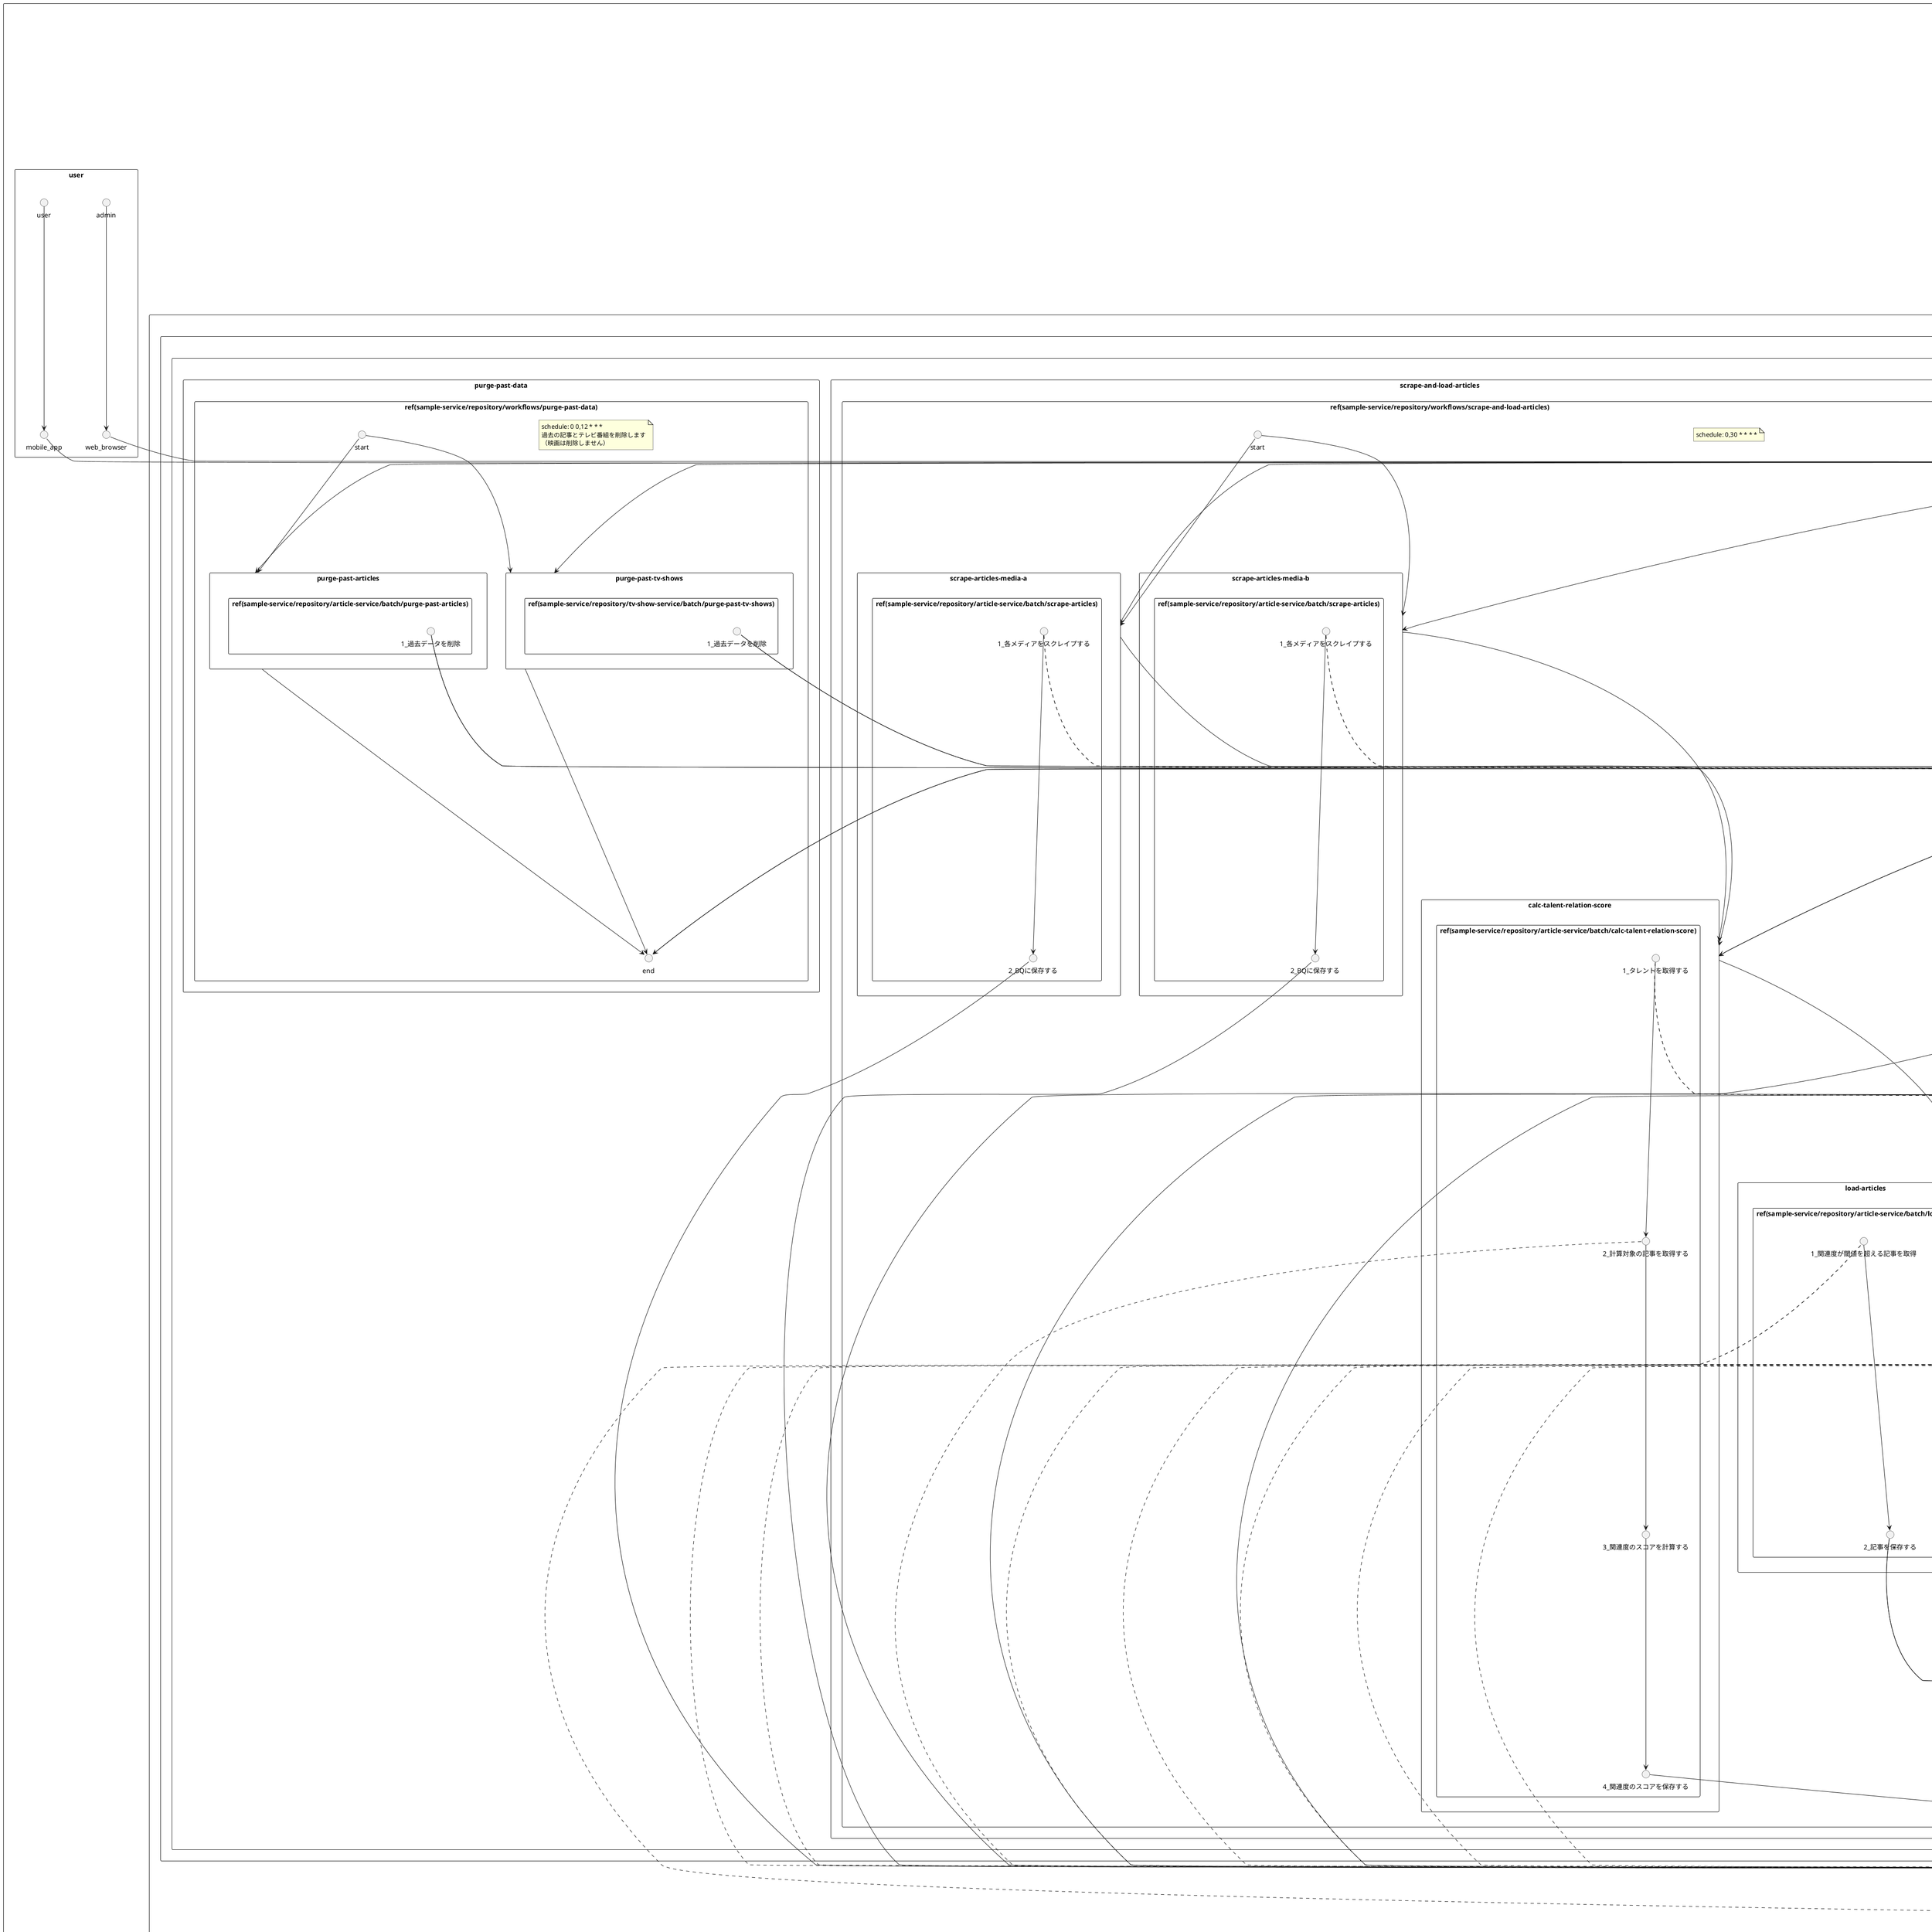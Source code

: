 @startuml
hide circle
rectangle "sample-service" as sample-service {
    rectangle "infra" as sample-service/infra {
        rectangle "BigQuery" as sample-service/infra/BigQuery {
            rectangle "tv_show" as sample-service/infra/BigQuery/tv_show {
                class "talent_relation_scores" as sample-service/infra/BigQuery/tv_show/talent_relation_scores {
                    各タレントとの関連度のスコアを保持するテーブル\nPARTITIONEDテーブル\n\n【スキーマ】\ntv_show_id: string REQUIRED\ntalent_id: string REQUIRED\nscore: float REQUIRED
                }
                class "tv_shows" as sample-service/infra/BigQuery/tv_show/tv_shows {
                    PARTITIONEDテーブル\n【スキーマ】\nid: string REQUIRED\nname: string REQUIRED\nimage_url: string REQUIRED\ndescription: string REQUIRED \ntv_region: string REQUIRED
                }
            }
            rectangle "article" as sample-service/infra/BigQuery/article {
                class "articles" as sample-service/infra/BigQuery/article/articles {
                    PARTITIONEDテーブル\n【スキーマ】\nid: string REQUIRED\nname: string REQUIRED\nimage_url: string REQUIRED\ndescription: string REQUIRED 
                }
                class "talent_relation_scores" as sample-service/infra/BigQuery/article/talent_relation_scores {
                    各タレントとの関連度のスコアを保持するテーブル\nPARTITIONEDテーブル\n\n【スキーマ】\narticle/id: string REQUIRED\ntalent_id: string REQUIRED\nscore: float REQUIRED
                }
            }
            rectangle "movie" as sample-service/infra/BigQuery/movie {
                class "movies" as sample-service/infra/BigQuery/movie/movies {
                    PARTITIONEDテーブル\n【スキーマ】\nid: string REQUIRED\nname: string REQUIRED\nimage_url: string REQUIRED\ndescription: string REQUIRED 
                }
                class "talent_relation_scores" as sample-service/infra/BigQuery/movie/talent_relation_scores {
                    各タレントとの関連度のスコアを保持するテーブル\nPARTITIONEDテーブル\n\n【スキーマ】\nmovie/id: string REQUIRED\ntalent_id: string REQUIRED\nscore: float REQUIRED
                }
            }
        }
        rectangle "CloudSQL" as sample-service/infra/CloudSQL {
            rectangle "user-service" as sample-service/infra/CloudSQL/user-service {
                class "user_settings" as sample-service/infra/CloudSQL/user-service/user_settings {
                    【スキーマ】\nuser_id: string PRIMARY_KEY\ntv_show_region: string NOT_NULL
                }
                class "users" as sample-service/infra/CloudSQL/user-service/users {
                    【スキーマ】\nid: string PRIMARY_KEY\nemail_address: string NOT_NULL\npassword_hash: string NOT_NULL\ncreated_at: timestamp NOT_NULL 
                }
                class "follows" as sample-service/infra/CloudSQL/user-service/follows {
                    【スキーマ】\nuser_id: string PRIMARY_KEY\ntalent_id: string PRIMARY_KEY
                }
            }
            rectangle "article-service" as sample-service/infra/CloudSQL/article-service {
                class "articles" as sample-service/infra/CloudSQL/article-service/articles {
                    【スキーマ】\nid: string PRIMARY_KEY\nname: string NOT_NULL\nimage_url: string NOT_NULL\ndescription: string NOT_NULL 
                }
                class "article_talents" as sample-service/infra/CloudSQL/article-service/article_talents {
                    【スキーマ】\narticle/id: string PRIMARY_KEY\ntalent_id: string PRIMARY_KEY
                }
            }
            rectangle "movie-service" as sample-service/infra/CloudSQL/movie-service {
                class "movies" as sample-service/infra/CloudSQL/movie-service/movies {
                    【スキーマ】\nid: string PRIMARY_KEY\nname: string NOT_NULL\nimage_url: string NOT_NULL\ndescription: string NOT_NULL 
                }
                class "movie_talents" as sample-service/infra/CloudSQL/movie-service/movie_talents {
                    【スキーマ】\nmovie/id: string PRIMARY_KEY\ntalent_id: string PRIMARY_KEY
                }
            }
            rectangle "talent-service" as sample-service/infra/CloudSQL/talent-service {
                class "talents" as sample-service/infra/CloudSQL/talent-service/talents {
                    【スキーマ】\nid: string PRIMARY_KEY\nname: string NOT_NULL\nimage_url: string NOT_NULL\ndescription: string NOT_NULL 
                }
            }
            rectangle "tv-show-service" as sample-service/infra/CloudSQL/tv-show-service {
                class "tv_show_talents" as sample-service/infra/CloudSQL/tv-show-service/tv_show_talents {
                    【スキーマ】\ntv_show_id: string PRIMARY_KEY\ntalent_id: string PRIMARY_KEY
                }
                class "tv_shows" as sample-service/infra/CloudSQL/tv-show-service/tv_shows {
                    【スキーマ】\nid: string PRIMARY_KEY\nname: string NOT_NULL\nimage_url: string NOT_NULL\ndescription: string NOT_NULL \nstart_at: timestamp NOT_NULL \nend_at: timestamp NOT_NULL \ntv_region: string NOT_NULL 
                }
            }
        }
        rectangle "kubernetes" as sample-service/infra/kubernetes {
            rectangle "ingress" as sample-service/infra/kubernetes/ingress {
                class "admin" as sample-service/infra/kubernetes/ingress/admin {
                    admin.sample-service.comでアクセス化\nIAPによる認証あり
                }
                class "user" as sample-service/infra/kubernetes/ingress/user {
                    sample-service.comでアクセス化
                }
            }
            rectangle "job" as sample-service/infra/kubernetes/job {
                rectangle "purge-past-data" as sample-service/infra/kubernetes/job/purge-past-data {
                    rectangle "ref(sample-service/repository/workflows/purge-past-data)" as sample-service/infra/kubernetes/job/purge-past-data/sample-service/repository/workflows/purge-past-data {
                        note "schedule: 0 0,12 * * *\n過去の記事とテレビ番組を削除します\n（映画は削除しません）" as sample_service_infra_kubernetes_job_purge_past_data_sample_service_repository_workflows_purge_past_data_note
                        circle "end" as sample-service/infra/kubernetes/job/purge-past-data/sample-service/repository/workflows/purge-past-data/end
                        rectangle "purge-past-articles" as sample-service/infra/kubernetes/job/purge-past-data/sample-service/repository/workflows/purge-past-data/purge-past-articles {
                            rectangle "ref(sample-service/repository/article-service/batch/purge-past-articles)" as sample-service/infra/kubernetes/job/purge-past-data/sample-service/repository/workflows/purge-past-data/purge-past-articles/sample-service/repository/article-service/batch/purge-past-articles {
                                circle "1_過去データを削除" as sample-service/infra/kubernetes/job/purge-past-data/sample-service/repository/workflows/purge-past-data/purge-past-articles/sample-service/repository/article-service/batch/purge-past-articles/1_過去データを削除
                            }
                        }
                        rectangle "purge-past-tv-shows" as sample-service/infra/kubernetes/job/purge-past-data/sample-service/repository/workflows/purge-past-data/purge-past-tv-shows {
                            rectangle "ref(sample-service/repository/tv-show-service/batch/purge-past-tv-shows)" as sample-service/infra/kubernetes/job/purge-past-data/sample-service/repository/workflows/purge-past-data/purge-past-tv-shows/sample-service/repository/tv-show-service/batch/purge-past-tv-shows {
                                circle "1_過去データを削除" as sample-service/infra/kubernetes/job/purge-past-data/sample-service/repository/workflows/purge-past-data/purge-past-tv-shows/sample-service/repository/tv-show-service/batch/purge-past-tv-shows/1_過去データを削除
                            }
                        }
                        circle "start" as sample-service/infra/kubernetes/job/purge-past-data/sample-service/repository/workflows/purge-past-data/start
                    }
                }
                rectangle "scrape-and-load-articles" as sample-service/infra/kubernetes/job/scrape-and-load-articles {
                    rectangle "ref(sample-service/repository/workflows/scrape-and-load-articles)" as sample-service/infra/kubernetes/job/scrape-and-load-articles/sample-service/repository/workflows/scrape-and-load-articles {
                        note "schedule: 0,30 * * * *" as sample_service_infra_kubernetes_job_scrape_and_load_articles_sample_service_repository_workflows_scrape_and_load_articles_note
                        circle "end" as sample-service/infra/kubernetes/job/scrape-and-load-articles/sample-service/repository/workflows/scrape-and-load-articles/end
                        rectangle "load-articles" as sample-service/infra/kubernetes/job/scrape-and-load-articles/sample-service/repository/workflows/scrape-and-load-articles/load-articles {
                            rectangle "ref(sample-service/repository/article-service/batch/load-articles)" as sample-service/infra/kubernetes/job/scrape-and-load-articles/sample-service/repository/workflows/scrape-and-load-articles/load-articles/sample-service/repository/article-service/batch/load-articles {
                                circle "1_関連度が閾値を超える記事を取得" as sample-service/infra/kubernetes/job/scrape-and-load-articles/sample-service/repository/workflows/scrape-and-load-articles/load-articles/sample-service/repository/article-service/batch/load-articles/1_関連度が閾値を超える記事を取得
                                circle "2_記事を保存する" as sample-service/infra/kubernetes/job/scrape-and-load-articles/sample-service/repository/workflows/scrape-and-load-articles/load-articles/sample-service/repository/article-service/batch/load-articles/2_記事を保存する
                            }
                        }
                        rectangle "scrape-articles-media-a" as sample-service/infra/kubernetes/job/scrape-and-load-articles/sample-service/repository/workflows/scrape-and-load-articles/scrape-articles-media-a {
                            rectangle "ref(sample-service/repository/article-service/batch/scrape-articles)" as sample-service/infra/kubernetes/job/scrape-and-load-articles/sample-service/repository/workflows/scrape-and-load-articles/scrape-articles-media-a/sample-service/repository/article-service/batch/scrape-articles {
                                circle "1_各メディアをスクレイプする" as sample-service/infra/kubernetes/job/scrape-and-load-articles/sample-service/repository/workflows/scrape-and-load-articles/scrape-articles-media-a/sample-service/repository/article-service/batch/scrape-articles/1_各メディアをスクレイプする
                                circle "2_BQに保存する" as sample-service/infra/kubernetes/job/scrape-and-load-articles/sample-service/repository/workflows/scrape-and-load-articles/scrape-articles-media-a/sample-service/repository/article-service/batch/scrape-articles/2_BQに保存する
                            }
                        }
                        rectangle "scrape-articles-media-b" as sample-service/infra/kubernetes/job/scrape-and-load-articles/sample-service/repository/workflows/scrape-and-load-articles/scrape-articles-media-b {
                            rectangle "ref(sample-service/repository/article-service/batch/scrape-articles)" as sample-service/infra/kubernetes/job/scrape-and-load-articles/sample-service/repository/workflows/scrape-and-load-articles/scrape-articles-media-b/sample-service/repository/article-service/batch/scrape-articles {
                                circle "1_各メディアをスクレイプする" as sample-service/infra/kubernetes/job/scrape-and-load-articles/sample-service/repository/workflows/scrape-and-load-articles/scrape-articles-media-b/sample-service/repository/article-service/batch/scrape-articles/1_各メディアをスクレイプする
                                circle "2_BQに保存する" as sample-service/infra/kubernetes/job/scrape-and-load-articles/sample-service/repository/workflows/scrape-and-load-articles/scrape-articles-media-b/sample-service/repository/article-service/batch/scrape-articles/2_BQに保存する
                            }
                        }
                        circle "start" as sample-service/infra/kubernetes/job/scrape-and-load-articles/sample-service/repository/workflows/scrape-and-load-articles/start
                        rectangle "calc-talent-relation-score" as sample-service/infra/kubernetes/job/scrape-and-load-articles/sample-service/repository/workflows/scrape-and-load-articles/calc-talent-relation-score {
                            rectangle "ref(sample-service/repository/article-service/batch/calc-talent-relation-score)" as sample-service/infra/kubernetes/job/scrape-and-load-articles/sample-service/repository/workflows/scrape-and-load-articles/calc-talent-relation-score/sample-service/repository/article-service/batch/calc-talent-relation-score {
                                circle "1_タレントを取得する" as sample-service/infra/kubernetes/job/scrape-and-load-articles/sample-service/repository/workflows/scrape-and-load-articles/calc-talent-relation-score/sample-service/repository/article-service/batch/calc-talent-relation-score/1_タレントを取得する
                                circle "2_計算対象の記事を取得する" as sample-service/infra/kubernetes/job/scrape-and-load-articles/sample-service/repository/workflows/scrape-and-load-articles/calc-talent-relation-score/sample-service/repository/article-service/batch/calc-talent-relation-score/2_計算対象の記事を取得する
                                circle "3_関連度のスコアを計算する" as sample-service/infra/kubernetes/job/scrape-and-load-articles/sample-service/repository/workflows/scrape-and-load-articles/calc-talent-relation-score/sample-service/repository/article-service/batch/calc-talent-relation-score/3_関連度のスコアを計算する
                                circle "4_関連度のスコアを保存する" as sample-service/infra/kubernetes/job/scrape-and-load-articles/sample-service/repository/workflows/scrape-and-load-articles/calc-talent-relation-score/sample-service/repository/article-service/batch/calc-talent-relation-score/4_関連度のスコアを保存する
                            }
                        }
                    }
                }
                rectangle "scrape-and-load-movies" as sample-service/infra/kubernetes/job/scrape-and-load-movies {
                    rectangle "ref(sample-service/repository/workflows/scrape-and-load-movies)" as sample-service/infra/kubernetes/job/scrape-and-load-movies/sample-service/repository/workflows/scrape-and-load-movies {
                        note "schedule: 0,30 * * * *" as sample_service_infra_kubernetes_job_scrape_and_load_movies_sample_service_repository_workflows_scrape_and_load_movies_note
                        rectangle "scrape-movies-media-b" as sample-service/infra/kubernetes/job/scrape-and-load-movies/sample-service/repository/workflows/scrape-and-load-movies/scrape-movies-media-b {
                            rectangle "ref(sample-service/repository/movie-service/batch/scrape-movies)" as sample-service/infra/kubernetes/job/scrape-and-load-movies/sample-service/repository/workflows/scrape-and-load-movies/scrape-movies-media-b/sample-service/repository/movie-service/batch/scrape-movies {
                                circle "1_各メディアをスクレイプする" as sample-service/infra/kubernetes/job/scrape-and-load-movies/sample-service/repository/workflows/scrape-and-load-movies/scrape-movies-media-b/sample-service/repository/movie-service/batch/scrape-movies/1_各メディアをスクレイプする
                                circle "2_BQに保存する" as sample-service/infra/kubernetes/job/scrape-and-load-movies/sample-service/repository/workflows/scrape-and-load-movies/scrape-movies-media-b/sample-service/repository/movie-service/batch/scrape-movies/2_BQに保存する
                            }
                        }
                        circle "start" as sample-service/infra/kubernetes/job/scrape-and-load-movies/sample-service/repository/workflows/scrape-and-load-movies/start
                        rectangle "calc-talent-relation-score" as sample-service/infra/kubernetes/job/scrape-and-load-movies/sample-service/repository/workflows/scrape-and-load-movies/calc-talent-relation-score {
                            rectangle "ref(sample-service/repository/movie-service/batch/calc-talent-relation-score)" as sample-service/infra/kubernetes/job/scrape-and-load-movies/sample-service/repository/workflows/scrape-and-load-movies/calc-talent-relation-score/sample-service/repository/movie-service/batch/calc-talent-relation-score {
                                circle "1_タレントを取得する" as sample-service/infra/kubernetes/job/scrape-and-load-movies/sample-service/repository/workflows/scrape-and-load-movies/calc-talent-relation-score/sample-service/repository/movie-service/batch/calc-talent-relation-score/1_タレントを取得する
                                circle "2_計算対象の記事を取得する" as sample-service/infra/kubernetes/job/scrape-and-load-movies/sample-service/repository/workflows/scrape-and-load-movies/calc-talent-relation-score/sample-service/repository/movie-service/batch/calc-talent-relation-score/2_計算対象の記事を取得する
                                circle "3_関連度のスコアを計算する" as sample-service/infra/kubernetes/job/scrape-and-load-movies/sample-service/repository/workflows/scrape-and-load-movies/calc-talent-relation-score/sample-service/repository/movie-service/batch/calc-talent-relation-score/3_関連度のスコアを計算する
                                circle "4_関連度のスコアを保存する" as sample-service/infra/kubernetes/job/scrape-and-load-movies/sample-service/repository/workflows/scrape-and-load-movies/calc-talent-relation-score/sample-service/repository/movie-service/batch/calc-talent-relation-score/4_関連度のスコアを保存する
                            }
                        }
                        circle "end" as sample-service/infra/kubernetes/job/scrape-and-load-movies/sample-service/repository/workflows/scrape-and-load-movies/end
                        rectangle "load-movies" as sample-service/infra/kubernetes/job/scrape-and-load-movies/sample-service/repository/workflows/scrape-and-load-movies/load-movies {
                            rectangle "ref(sample-service/repository/movie-service/batch/load-movies)" as sample-service/infra/kubernetes/job/scrape-and-load-movies/sample-service/repository/workflows/scrape-and-load-movies/load-movies/sample-service/repository/movie-service/batch/load-movies {
                                circle "1_関連度が閾値を超える映画を取得" as sample-service/infra/kubernetes/job/scrape-and-load-movies/sample-service/repository/workflows/scrape-and-load-movies/load-movies/sample-service/repository/movie-service/batch/load-movies/1_関連度が閾値を超える映画を取得
                                circle "2_映画を保存する" as sample-service/infra/kubernetes/job/scrape-and-load-movies/sample-service/repository/workflows/scrape-and-load-movies/load-movies/sample-service/repository/movie-service/batch/load-movies/2_映画を保存する
                            }
                        }
                        rectangle "scrape-movies-media-a" as sample-service/infra/kubernetes/job/scrape-and-load-movies/sample-service/repository/workflows/scrape-and-load-movies/scrape-movies-media-a {
                            rectangle "ref(sample-service/repository/movie-service/batch/scrape-movies)" as sample-service/infra/kubernetes/job/scrape-and-load-movies/sample-service/repository/workflows/scrape-and-load-movies/scrape-movies-media-a/sample-service/repository/movie-service/batch/scrape-movies {
                                circle "1_各メディアをスクレイプする" as sample-service/infra/kubernetes/job/scrape-and-load-movies/sample-service/repository/workflows/scrape-and-load-movies/scrape-movies-media-a/sample-service/repository/movie-service/batch/scrape-movies/1_各メディアをスクレイプする
                                circle "2_BQに保存する" as sample-service/infra/kubernetes/job/scrape-and-load-movies/sample-service/repository/workflows/scrape-and-load-movies/scrape-movies-media-a/sample-service/repository/movie-service/batch/scrape-movies/2_BQに保存する
                            }
                        }
                    }
                }
                rectangle "scrape-and-load-tv-shows" as sample-service/infra/kubernetes/job/scrape-and-load-tv-shows {
                    rectangle "ref(sample-service/repository/workflows/scrape-and-load-tv-shows)" as sample-service/infra/kubernetes/job/scrape-and-load-tv-shows/sample-service/repository/workflows/scrape-and-load-tv-shows {
                        note "schedule: 0,30 * * * *" as sample_service_infra_kubernetes_job_scrape_and_load_tv_shows_sample_service_repository_workflows_scrape_and_load_tv_shows_note
                        rectangle "load-tv-shows" as sample-service/infra/kubernetes/job/scrape-and-load-tv-shows/sample-service/repository/workflows/scrape-and-load-tv-shows/load-tv-shows {
                            rectangle "ref(sample-service/repository/tv-show-service/batch/load-tv-shows)" as sample-service/infra/kubernetes/job/scrape-and-load-tv-shows/sample-service/repository/workflows/scrape-and-load-tv-shows/load-tv-shows/sample-service/repository/tv-show-service/batch/load-tv-shows {
                                circle "1_関連度が閾値を超える映画を取得" as sample-service/infra/kubernetes/job/scrape-and-load-tv-shows/sample-service/repository/workflows/scrape-and-load-tv-shows/load-tv-shows/sample-service/repository/tv-show-service/batch/load-tv-shows/1_関連度が閾値を超える映画を取得
                                circle "2_テレビ番組を保存する" as sample-service/infra/kubernetes/job/scrape-and-load-tv-shows/sample-service/repository/workflows/scrape-and-load-tv-shows/load-tv-shows/sample-service/repository/tv-show-service/batch/load-tv-shows/2_テレビ番組を保存する
                            }
                        }
                        rectangle "scrape-tv-shows-media-a" as sample-service/infra/kubernetes/job/scrape-and-load-tv-shows/sample-service/repository/workflows/scrape-and-load-tv-shows/scrape-tv-shows-media-a {
                            rectangle "ref(sample-service/repository/tv-show-service/batch/scrape-tv-shows)" as sample-service/infra/kubernetes/job/scrape-and-load-tv-shows/sample-service/repository/workflows/scrape-and-load-tv-shows/scrape-tv-shows-media-a/sample-service/repository/tv-show-service/batch/scrape-tv-shows {
                                circle "1_各メディアをスクレイプする" as sample-service/infra/kubernetes/job/scrape-and-load-tv-shows/sample-service/repository/workflows/scrape-and-load-tv-shows/scrape-tv-shows-media-a/sample-service/repository/tv-show-service/batch/scrape-tv-shows/1_各メディアをスクレイプする
                                circle "2_BQに保存する" as sample-service/infra/kubernetes/job/scrape-and-load-tv-shows/sample-service/repository/workflows/scrape-and-load-tv-shows/scrape-tv-shows-media-a/sample-service/repository/tv-show-service/batch/scrape-tv-shows/2_BQに保存する
                            }
                        }
                        rectangle "scrape-tv-shows-media-b" as sample-service/infra/kubernetes/job/scrape-and-load-tv-shows/sample-service/repository/workflows/scrape-and-load-tv-shows/scrape-tv-shows-media-b {
                            rectangle "ref(sample-service/repository/tv-show-service/batch/scrape-tv-shows)" as sample-service/infra/kubernetes/job/scrape-and-load-tv-shows/sample-service/repository/workflows/scrape-and-load-tv-shows/scrape-tv-shows-media-b/sample-service/repository/tv-show-service/batch/scrape-tv-shows {
                                circle "1_各メディアをスクレイプする" as sample-service/infra/kubernetes/job/scrape-and-load-tv-shows/sample-service/repository/workflows/scrape-and-load-tv-shows/scrape-tv-shows-media-b/sample-service/repository/tv-show-service/batch/scrape-tv-shows/1_各メディアをスクレイプする
                                circle "2_BQに保存する" as sample-service/infra/kubernetes/job/scrape-and-load-tv-shows/sample-service/repository/workflows/scrape-and-load-tv-shows/scrape-tv-shows-media-b/sample-service/repository/tv-show-service/batch/scrape-tv-shows/2_BQに保存する
                            }
                        }
                        circle "start" as sample-service/infra/kubernetes/job/scrape-and-load-tv-shows/sample-service/repository/workflows/scrape-and-load-tv-shows/start
                        rectangle "calc-talent-relation-score" as sample-service/infra/kubernetes/job/scrape-and-load-tv-shows/sample-service/repository/workflows/scrape-and-load-tv-shows/calc-talent-relation-score {
                            rectangle "ref(sample-service/repository/tv-show-service/batch/calc-talent-relation-score)" as sample-service/infra/kubernetes/job/scrape-and-load-tv-shows/sample-service/repository/workflows/scrape-and-load-tv-shows/calc-talent-relation-score/sample-service/repository/tv-show-service/batch/calc-talent-relation-score {
                                circle "2_計算対象の記事を取得する" as sample-service/infra/kubernetes/job/scrape-and-load-tv-shows/sample-service/repository/workflows/scrape-and-load-tv-shows/calc-talent-relation-score/sample-service/repository/tv-show-service/batch/calc-talent-relation-score/2_計算対象の記事を取得する
                                circle "3_関連度のスコアを計算する" as sample-service/infra/kubernetes/job/scrape-and-load-tv-shows/sample-service/repository/workflows/scrape-and-load-tv-shows/calc-talent-relation-score/sample-service/repository/tv-show-service/batch/calc-talent-relation-score/3_関連度のスコアを計算する
                                circle "4_関連度のスコアを保存する" as sample-service/infra/kubernetes/job/scrape-and-load-tv-shows/sample-service/repository/workflows/scrape-and-load-tv-shows/calc-talent-relation-score/sample-service/repository/tv-show-service/batch/calc-talent-relation-score/4_関連度のスコアを保存する
                                circle "1_タレントを取得する" as sample-service/infra/kubernetes/job/scrape-and-load-tv-shows/sample-service/repository/workflows/scrape-and-load-tv-shows/calc-talent-relation-score/sample-service/repository/tv-show-service/batch/calc-talent-relation-score/1_タレントを取得する
                            }
                        }
                        circle "end" as sample-service/infra/kubernetes/job/scrape-and-load-tv-shows/sample-service/repository/workflows/scrape-and-load-tv-shows/end
                    }
                }
            }
            rectangle "service" as sample-service/infra/kubernetes/service {
                rectangle "article-internal-api" as sample-service/infra/kubernetes/service/article-internal-api {
                    rectangle "ref(sample-service/repository/article-service/internal-api)" as sample-service/infra/kubernetes/service/article-internal-api/sample-service/repository/article-service/internal-api {
                        class "記事取得API" as sample-service/infra/kubernetes/service/article-internal-api/sample-service/repository/article-service/internal-api/記事取得API {
                            GET /internal/api/v1/articles\n指定したタレントに関連する記事一覧を返します\n\n【リクエスト】\n{\n  talent_ids: []int\n  cursor: string,nullable,取得した最後のtalent_id\n  limit: int,取得したいtalent数\n}\n\n【レスポンス】\n200: {\n  articles: [{\n    id: string\n    name: string\n    image_url: string\n    description: string\n  }]\n}\n401: {\n  error_code: string\n}
                        }
                    }
                }
                rectangle "movie-internal-api" as sample-service/infra/kubernetes/service/movie-internal-api {
                    rectangle "ref(sample-service/repository/movie-service/internal-api)" as sample-service/infra/kubernetes/service/movie-internal-api/sample-service/repository/movie-service/internal-api {
                        class "映画取得API" as sample-service/infra/kubernetes/service/movie-internal-api/sample-service/repository/movie-service/internal-api/映画取得API {
                            GET /internal/api/v1/movies\n指定したタレントに関連する映画一覧を返します\n\n【リクエスト】\n{\n  talent_ids: []int\n  cursor: string,nullable,取得した最後のtalent_id\n  limit: int,取得したいtalent数\n}\n\n【レスポンス】\n200: {\n  movies: [{\n    id: string\n    name: string\n    image_url: string\n    description: string\n  }]\n}\n401: {\n  error_code: string\n}
                        }
                    }
                }
                rectangle "talent-internal-api" as sample-service/infra/kubernetes/service/talent-internal-api {
                    rectangle "ref(sample-service/repository/talent-service/internal-api)" as sample-service/infra/kubernetes/service/talent-internal-api/sample-service/repository/talent-service/internal-api {
                        class "タレント作成API" as sample-service/infra/kubernetes/service/talent-internal-api/sample-service/repository/talent-service/internal-api/タレント作成API {
                            POST /internal/api/v1/talents\n\n【リクエスト】\n{\n  id: string\n  name: string\n  image_url: string\n  description: string\n}\n\n【レスポンス】\n204: {}\n401: {\n  error_code: string\n}
                        }
                        class "タレント取得API" as sample-service/infra/kubernetes/service/talent-internal-api/sample-service/repository/talent-service/internal-api/タレント取得API {
                            GET /internal/api/v1/talents\n\n【リクエスト】\n{\n  cursor: string,nullable,取得した最後のtalent_id\n  limit: int,取得したいtalent数\n}\n\n【レスポンス】\n200: {\n  talents: [{\n    id: string\n    name: string\n    image_url: string\n    description: string\n  }]\n}\n401: {\n  error_code: string\n}
                        }
                    }
                }
                rectangle "tv-show-internal-api" as sample-service/infra/kubernetes/service/tv-show-internal-api {
                    rectangle "ref(sample-service/repository/tv-show-service/internal-api)" as sample-service/infra/kubernetes/service/tv-show-internal-api/sample-service/repository/tv-show-service/internal-api {
                        class "テレビ番組取得API" as sample-service/infra/kubernetes/service/tv-show-internal-api/sample-service/repository/tv-show-service/internal-api/テレビ番組取得API {
                            GET /internal/api/v1/tv_shows\n指定したタレントに関連するテレビ番組一覧を返します\n\n【リクエスト】\n{\n  talent_ids: []int\n  cursor: string,nullable,取得した最後のtalent_id\n  limit: int,取得したいtalent数\n  tv_region: string\n}\n\n【レスポンス】\n200: {\n  tv_shows: [{\n    id: string\n    name: string\n    image_url: string\n    description: string\n    start_at: timestamp\n    end_at: timestamp\n  }]\n}\n401: {\n  error_code: string\n}
                        }
                    }
                }
                rectangle "user-external-api" as sample-service/infra/kubernetes/service/user-external-api {
                    rectangle "ref(sample-service/repository/user-service/external-api)" as sample-service/infra/kubernetes/service/user-external-api/sample-service/repository/user-service/external-api {
                        rectangle "記事取得API" as sample-service/infra/kubernetes/service/user-external-api/sample-service/repository/user-service/external-api/記事取得API {
                            note "GET /api/v1/talents\nフォローしてるタレントに関連する記事一覧を返します\n\n【リクエスト】\n{\n  cursor: string,nullable,取得した最後のtalent_id\n  limit: int,取得したいtalent数\n}\n\n【レスポンス】\n200: {\n  talents: [{\n    id: string\n    name: string\n    image_url: string\n    description: string\n  }]\n}\n401: {\n  error_code: string\n}" as sample_service_infra_kubernetes_service_user_external_api_sample_service_repository_user_service_external_api_記事取得API_note
                            circle "1_フォローしてるタレントID一覧を取得" as sample-service/infra/kubernetes/service/user-external-api/sample-service/repository/user-service/external-api/記事取得API/1_フォローしてるタレントID一覧を取得
                            circle "2_タレントに関連する記事一覧を取得" as sample-service/infra/kubernetes/service/user-external-api/sample-service/repository/user-service/external-api/記事取得API/2_タレントに関連する記事一覧を取得
                            circle "3_レスポンス" as sample-service/infra/kubernetes/service/user-external-api/sample-service/repository/user-service/external-api/記事取得API/3_レスポンス
                        }
                        class "設定更新API" as sample-service/infra/kubernetes/service/user-external-api/sample-service/repository/user-service/external-api/設定更新API {
                            POST /api/v1/setting\n\n【リクエスト】\n{\n  tv_region: string\n}\n\n【レスポンス】\n204: {}\n401: {\n  error_code: string\n}
                        }
                        rectangle "テレビ番組取得API" as sample-service/infra/kubernetes/service/user-external-api/sample-service/repository/user-service/external-api/テレビ番組取得API {
                            note "GET /api/v1/tv_shows\nフォローしてるタレントに関連するテレビ番組一覧を返します\n\n【リクエスト】\n{\n  cursor: string,nullable,取得した最後のtalent_id\n  limit: int,取得したいtalent数\n}\n\n【レスポンス】\n200: {\n  tv_shows: [{\n    id: string\n    name: string\n    description: string\n    start_at: timestamp\n    end_at: timestamp\n  }]\n}\n401: {\n  error_code: string\n}" as sample_service_infra_kubernetes_service_user_external_api_sample_service_repository_user_service_external_api_テレビ番組取得API_note
                            circle "2_タレントに関連するテレビ番組一覧を取得" as sample-service/infra/kubernetes/service/user-external-api/sample-service/repository/user-service/external-api/テレビ番組取得API/2_タレントに関連するテレビ番組一覧を取得
                            circle "3_レスポンス" as sample-service/infra/kubernetes/service/user-external-api/sample-service/repository/user-service/external-api/テレビ番組取得API/3_レスポンス
                            circle "1_フォローしてるタレントID一覧を取得" as sample-service/infra/kubernetes/service/user-external-api/sample-service/repository/user-service/external-api/テレビ番組取得API/1_フォローしてるタレントID一覧を取得
                        }
                        class "フォローAPI" as sample-service/infra/kubernetes/service/user-external-api/sample-service/repository/user-service/external-api/フォローAPI {
                            POST /api/v1/follow\n\n【リクエスト】\n{\n  talent_id: string\n}\n\n【レスポンス】\n204: {}\n401: {\n  error_code: string\n}
                        }
                        class "新規登録API" as sample-service/infra/kubernetes/service/user-external-api/sample-service/repository/user-service/external-api/新規登録API {
                            POST /api/v1/create_user\nユーザーを作成し、認証情報を保持するクッキーを返します\n\n【リクエスト】\n{\n  email: string\n  password: string\n}\n\n【レスポンス】\n204: {}\n400: {\n  error_code: string\n}
                        }
                        class "ログインAPI" as sample-service/infra/kubernetes/service/user-external-api/sample-service/repository/user-service/external-api/ログインAPI {
                            POST /api/v1/login\nログインに成功すると、認証情報を保持するクッキーを返します\n\n【リクエスト】\n{\n  email: string\n  password: string\n}\n\n【レスポンス】\n204: {}\n400: {\n  error_code: string\n}\n401: {\n  error_code: string\n}
                        }
                        rectangle "映画取得API" as sample-service/infra/kubernetes/service/user-external-api/sample-service/repository/user-service/external-api/映画取得API {
                            note "GET /api/v1/movies\nフォローしてるタレントに関連する映画一覧を返します\n\n【リクエスト】\n{\n  cursor: string,nullable,取得した最後のtalent_id\n  limit: int,取得したいtalent数\n}\n\n【レスポンス】\n200: {\n  movies: [{\n    id: string\n    name: string\n    image_url: string\n    description: string\n  }]\n}\n401: {\n  error_code: string\n}" as sample_service_infra_kubernetes_service_user_external_api_sample_service_repository_user_service_external_api_映画取得API_note
                            circle "1_フォローしてるタレントID一覧を取得" as sample-service/infra/kubernetes/service/user-external-api/sample-service/repository/user-service/external-api/映画取得API/1_フォローしてるタレントID一覧を取得
                            circle "2_タレントに関連する映画一覧を取得" as sample-service/infra/kubernetes/service/user-external-api/sample-service/repository/user-service/external-api/映画取得API/2_タレントに関連する映画一覧を取得
                            circle "3_レスポンス" as sample-service/infra/kubernetes/service/user-external-api/sample-service/repository/user-service/external-api/映画取得API/3_レスポンス
                        }
                        rectangle "解約API" as sample-service/infra/kubernetes/service/user-external-api/sample-service/repository/user-service/external-api/解約API {
                            note "ユーザーと関連する情報を全て削除します\nPOST /api/v1/delete_user\n\n【リクエスト】\n{}\n\n【レスポンス】\n204: {}\n401: {\n  error_code: string\n}" as sample_service_infra_kubernetes_service_user_external_api_sample_service_repository_user_service_external_api_解約API_note
                            circle "1_followsを削除" as sample-service/infra/kubernetes/service/user-external-api/sample-service/repository/user-service/external-api/解約API/1_followsを削除
                            circle "2_user_settingsを削除" as sample-service/infra/kubernetes/service/user-external-api/sample-service/repository/user-service/external-api/解約API/2_user_settingsを削除
                            circle "3_usersを削除" as sample-service/infra/kubernetes/service/user-external-api/sample-service/repository/user-service/external-api/解約API/3_usersを削除
                            circle "4_レスポンス" as sample-service/infra/kubernetes/service/user-external-api/sample-service/repository/user-service/external-api/解約API/4_レスポンス
                        }
                        class "設定取得API" as sample-service/infra/kubernetes/service/user-external-api/sample-service/repository/user-service/external-api/設定取得API {
                            GET /api/v1/setting\n\n【リクエスト】\n{}\n\n【レスポンス】\n200: {\n  tv_region: string\n}\n401: {\n  error_code: string\n}
                        }
                        class "タレント取得API" as sample-service/infra/kubernetes/service/user-external-api/sample-service/repository/user-service/external-api/タレント取得API {
                            GET /api/v1/talents\n\n【リクエスト】\n{\n  name: string,nullable,値がある場合は部分一致したタレントのみを返す\n  cursor: string,nullable,取得した最後のtalent_id\n  limit: int,取得したいtalent数\n}\n\n【レスポンス】\n200: {\n  talents: [{\n    id: string\n    name: string\n    image_url: string\n    description: string\n  }]\n}\n401: {\n  error_code: string\n}
                        }
                        class "フォロー解除API" as sample-service/infra/kubernetes/service/user-external-api/sample-service/repository/user-service/external-api/フォロー解除API {
                            POST /api/v1/unfollow\n\n【リクエスト】\n{\n  talent_id: string\n}\n\n【レスポンス】\n204: {}\n401: {\n  error_code: string\n}
                        }
                        class "ログアウトAPI" as sample-service/infra/kubernetes/service/user-external-api/sample-service/repository/user-service/external-api/ログアウトAPI {
                            POST /api/v1/logout\n認証情報を保持するクッキーを無効化します\n\n【リクエスト】\n{}\n\n【レスポンス】\n204: {}
                        }
                    }
                }
                rectangle "admin-external-api" as sample-service/infra/kubernetes/service/admin-external-api {
                    rectangle "ref(sample-service/repository/admin-service/external-api)" as sample-service/infra/kubernetes/service/admin-external-api/sample-service/repository/admin-service/external-api {
                        class "タレント作成API" as sample-service/infra/kubernetes/service/admin-external-api/sample-service/repository/admin-service/external-api/タレント作成API {
                            POST /api/v1/talents\n\n【リクエスト】\n{\n  id: string\n  name: string\n  image_url: string\n  description: string\n}\n\n【レスポンス】\n204: {}\n401: {\n  error_code: string\n}
                        }
                        class "タレント取得API" as sample-service/infra/kubernetes/service/admin-external-api/sample-service/repository/admin-service/external-api/タレント取得API {
                            GET /api/v1/talents\n\n【リクエスト】\n{\n  name: string,nullable,値がある場合は部分一致したタレントのみを返す\n  cursor: string,nullable,取得した最後のtalent_id\n  limit: int,取得したいtalent数\n}\n\n【レスポンス】\n200: {\n  talents: [{\n    id: string\n    name: string\n    image_url: string\n    description: string\n  }]\n}\n401: {\n  error_code: string\n}
                        }
                    }
                }
            }
        }
    }
    rectangle "internet" as sample-service/internet {
        circle "tv_show_media_A" as sample-service/internet/tv_show_media_A
        circle "tv_show_media_B" as sample-service/internet/tv_show_media_B
        circle "article_media_A" as sample-service/internet/article_media_A
        circle "article_media_B" as sample-service/internet/article_media_B
        circle "movie_media_A" as sample-service/internet/movie_media_A
        circle "movie_media_B" as sample-service/internet/movie_media_B
    }
    rectangle "repository" as sample-service/repository {
        rectangle "user-service" as sample-service/repository/user-service {
            rectangle "external-api" as sample-service/repository/user-service/external-api {
                rectangle "記事取得API" as sample-service/repository/user-service/external-api/記事取得API {
                    note "GET /api/v1/talents\nフォローしてるタレントに関連する記事一覧を返します\n\n【リクエスト】\n{\n  cursor: string,nullable,取得した最後のtalent_id\n  limit: int,取得したいtalent数\n}\n\n【レスポンス】\n200: {\n  talents: [{\n    id: string\n    name: string\n    image_url: string\n    description: string\n  }]\n}\n401: {\n  error_code: string\n}" as sample_service_repository_user_service_external_api_記事取得API_note
                    circle "1_フォローしてるタレントID一覧を取得" as sample-service/repository/user-service/external-api/記事取得API/1_フォローしてるタレントID一覧を取得
                    circle "2_タレントに関連する記事一覧を取得" as sample-service/repository/user-service/external-api/記事取得API/2_タレントに関連する記事一覧を取得
                    circle "3_レスポンス" as sample-service/repository/user-service/external-api/記事取得API/3_レスポンス
                }
                class "設定更新API" as sample-service/repository/user-service/external-api/設定更新API {
                    POST /api/v1/setting\n\n【リクエスト】\n{\n  tv_region: string\n}\n\n【レスポンス】\n204: {}\n401: {\n  error_code: string\n}
                }
                rectangle "テレビ番組取得API" as sample-service/repository/user-service/external-api/テレビ番組取得API {
                    note "GET /api/v1/tv_shows\nフォローしてるタレントに関連するテレビ番組一覧を返します\n\n【リクエスト】\n{\n  cursor: string,nullable,取得した最後のtalent_id\n  limit: int,取得したいtalent数\n}\n\n【レスポンス】\n200: {\n  tv_shows: [{\n    id: string\n    name: string\n    description: string\n    start_at: timestamp\n    end_at: timestamp\n  }]\n}\n401: {\n  error_code: string\n}" as sample_service_repository_user_service_external_api_テレビ番組取得API_note
                    circle "2_タレントに関連するテレビ番組一覧を取得" as sample-service/repository/user-service/external-api/テレビ番組取得API/2_タレントに関連するテレビ番組一覧を取得
                    circle "3_レスポンス" as sample-service/repository/user-service/external-api/テレビ番組取得API/3_レスポンス
                    circle "1_フォローしてるタレントID一覧を取得" as sample-service/repository/user-service/external-api/テレビ番組取得API/1_フォローしてるタレントID一覧を取得
                }
                class "フォローAPI" as sample-service/repository/user-service/external-api/フォローAPI {
                    POST /api/v1/follow\n\n【リクエスト】\n{\n  talent_id: string\n}\n\n【レスポンス】\n204: {}\n401: {\n  error_code: string\n}
                }
                class "新規登録API" as sample-service/repository/user-service/external-api/新規登録API {
                    POST /api/v1/create_user\nユーザーを作成し、認証情報を保持するクッキーを返します\n\n【リクエスト】\n{\n  email: string\n  password: string\n}\n\n【レスポンス】\n204: {}\n400: {\n  error_code: string\n}
                }
                class "ログインAPI" as sample-service/repository/user-service/external-api/ログインAPI {
                    POST /api/v1/login\nログインに成功すると、認証情報を保持するクッキーを返します\n\n【リクエスト】\n{\n  email: string\n  password: string\n}\n\n【レスポンス】\n204: {}\n400: {\n  error_code: string\n}\n401: {\n  error_code: string\n}
                }
                rectangle "映画取得API" as sample-service/repository/user-service/external-api/映画取得API {
                    note "GET /api/v1/movies\nフォローしてるタレントに関連する映画一覧を返します\n\n【リクエスト】\n{\n  cursor: string,nullable,取得した最後のtalent_id\n  limit: int,取得したいtalent数\n}\n\n【レスポンス】\n200: {\n  movies: [{\n    id: string\n    name: string\n    image_url: string\n    description: string\n  }]\n}\n401: {\n  error_code: string\n}" as sample_service_repository_user_service_external_api_映画取得API_note
                    circle "1_フォローしてるタレントID一覧を取得" as sample-service/repository/user-service/external-api/映画取得API/1_フォローしてるタレントID一覧を取得
                    circle "2_タレントに関連する映画一覧を取得" as sample-service/repository/user-service/external-api/映画取得API/2_タレントに関連する映画一覧を取得
                    circle "3_レスポンス" as sample-service/repository/user-service/external-api/映画取得API/3_レスポンス
                }
                rectangle "解約API" as sample-service/repository/user-service/external-api/解約API {
                    note "ユーザーと関連する情報を全て削除します\nPOST /api/v1/delete_user\n\n【リクエスト】\n{}\n\n【レスポンス】\n204: {}\n401: {\n  error_code: string\n}" as sample_service_repository_user_service_external_api_解約API_note
                    circle "1_followsを削除" as sample-service/repository/user-service/external-api/解約API/1_followsを削除
                    circle "2_user_settingsを削除" as sample-service/repository/user-service/external-api/解約API/2_user_settingsを削除
                    circle "3_usersを削除" as sample-service/repository/user-service/external-api/解約API/3_usersを削除
                    circle "4_レスポンス" as sample-service/repository/user-service/external-api/解約API/4_レスポンス
                }
                class "設定取得API" as sample-service/repository/user-service/external-api/設定取得API {
                    GET /api/v1/setting\n\n【リクエスト】\n{}\n\n【レスポンス】\n200: {\n  tv_region: string\n}\n401: {\n  error_code: string\n}
                }
                class "タレント取得API" as sample-service/repository/user-service/external-api/タレント取得API {
                    GET /api/v1/talents\n\n【リクエスト】\n{\n  name: string,nullable,値がある場合は部分一致したタレントのみを返す\n  cursor: string,nullable,取得した最後のtalent_id\n  limit: int,取得したいtalent数\n}\n\n【レスポンス】\n200: {\n  talents: [{\n    id: string\n    name: string\n    image_url: string\n    description: string\n  }]\n}\n401: {\n  error_code: string\n}
                }
                class "フォロー解除API" as sample-service/repository/user-service/external-api/フォロー解除API {
                    POST /api/v1/unfollow\n\n【リクエスト】\n{\n  talent_id: string\n}\n\n【レスポンス】\n204: {}\n401: {\n  error_code: string\n}
                }
                class "ログアウトAPI" as sample-service/repository/user-service/external-api/ログアウトAPI {
                    POST /api/v1/logout\n認証情報を保持するクッキーを無効化します\n\n【リクエスト】\n{}\n\n【レスポンス】\n204: {}
                }
            }
        }
        rectangle "workflows" as sample-service/repository/workflows {
            rectangle "purge-past-data" as sample-service/repository/workflows/purge-past-data {
                note "schedule: 0 0,12 * * *\n過去の記事とテレビ番組を削除します\n（映画は削除しません）" as sample_service_repository_workflows_purge_past_data_note
                circle "end" as sample-service/repository/workflows/purge-past-data/end
                rectangle "purge-past-articles" as sample-service/repository/workflows/purge-past-data/purge-past-articles {
                    rectangle "ref(sample-service/repository/article-service/batch/purge-past-articles)" as sample-service/repository/workflows/purge-past-data/purge-past-articles/sample-service/repository/article-service/batch/purge-past-articles {
                        circle "1_過去データを削除" as sample-service/repository/workflows/purge-past-data/purge-past-articles/sample-service/repository/article-service/batch/purge-past-articles/1_過去データを削除
                    }
                }
                rectangle "purge-past-tv-shows" as sample-service/repository/workflows/purge-past-data/purge-past-tv-shows {
                    rectangle "ref(sample-service/repository/tv-show-service/batch/purge-past-tv-shows)" as sample-service/repository/workflows/purge-past-data/purge-past-tv-shows/sample-service/repository/tv-show-service/batch/purge-past-tv-shows {
                        circle "1_過去データを削除" as sample-service/repository/workflows/purge-past-data/purge-past-tv-shows/sample-service/repository/tv-show-service/batch/purge-past-tv-shows/1_過去データを削除
                    }
                }
                circle "start" as sample-service/repository/workflows/purge-past-data/start
            }
            rectangle "scrape-and-load-articles" as sample-service/repository/workflows/scrape-and-load-articles {
                note "schedule: 0,30 * * * *" as sample_service_repository_workflows_scrape_and_load_articles_note
                circle "end" as sample-service/repository/workflows/scrape-and-load-articles/end
                rectangle "load-articles" as sample-service/repository/workflows/scrape-and-load-articles/load-articles {
                    rectangle "ref(sample-service/repository/article-service/batch/load-articles)" as sample-service/repository/workflows/scrape-and-load-articles/load-articles/sample-service/repository/article-service/batch/load-articles {
                        circle "1_関連度が閾値を超える記事を取得" as sample-service/repository/workflows/scrape-and-load-articles/load-articles/sample-service/repository/article-service/batch/load-articles/1_関連度が閾値を超える記事を取得
                        circle "2_記事を保存する" as sample-service/repository/workflows/scrape-and-load-articles/load-articles/sample-service/repository/article-service/batch/load-articles/2_記事を保存する
                    }
                }
                rectangle "scrape-articles-media-a" as sample-service/repository/workflows/scrape-and-load-articles/scrape-articles-media-a {
                    rectangle "ref(sample-service/repository/article-service/batch/scrape-articles)" as sample-service/repository/workflows/scrape-and-load-articles/scrape-articles-media-a/sample-service/repository/article-service/batch/scrape-articles {
                        circle "1_各メディアをスクレイプする" as sample-service/repository/workflows/scrape-and-load-articles/scrape-articles-media-a/sample-service/repository/article-service/batch/scrape-articles/1_各メディアをスクレイプする
                        circle "2_BQに保存する" as sample-service/repository/workflows/scrape-and-load-articles/scrape-articles-media-a/sample-service/repository/article-service/batch/scrape-articles/2_BQに保存する
                    }
                }
                rectangle "scrape-articles-media-b" as sample-service/repository/workflows/scrape-and-load-articles/scrape-articles-media-b {
                    rectangle "ref(sample-service/repository/article-service/batch/scrape-articles)" as sample-service/repository/workflows/scrape-and-load-articles/scrape-articles-media-b/sample-service/repository/article-service/batch/scrape-articles {
                        circle "1_各メディアをスクレイプする" as sample-service/repository/workflows/scrape-and-load-articles/scrape-articles-media-b/sample-service/repository/article-service/batch/scrape-articles/1_各メディアをスクレイプする
                        circle "2_BQに保存する" as sample-service/repository/workflows/scrape-and-load-articles/scrape-articles-media-b/sample-service/repository/article-service/batch/scrape-articles/2_BQに保存する
                    }
                }
                circle "start" as sample-service/repository/workflows/scrape-and-load-articles/start
                rectangle "calc-talent-relation-score" as sample-service/repository/workflows/scrape-and-load-articles/calc-talent-relation-score {
                    rectangle "ref(sample-service/repository/article-service/batch/calc-talent-relation-score)" as sample-service/repository/workflows/scrape-and-load-articles/calc-talent-relation-score/sample-service/repository/article-service/batch/calc-talent-relation-score {
                        circle "1_タレントを取得する" as sample-service/repository/workflows/scrape-and-load-articles/calc-talent-relation-score/sample-service/repository/article-service/batch/calc-talent-relation-score/1_タレントを取得する
                        circle "2_計算対象の記事を取得する" as sample-service/repository/workflows/scrape-and-load-articles/calc-talent-relation-score/sample-service/repository/article-service/batch/calc-talent-relation-score/2_計算対象の記事を取得する
                        circle "3_関連度のスコアを計算する" as sample-service/repository/workflows/scrape-and-load-articles/calc-talent-relation-score/sample-service/repository/article-service/batch/calc-talent-relation-score/3_関連度のスコアを計算する
                        circle "4_関連度のスコアを保存する" as sample-service/repository/workflows/scrape-and-load-articles/calc-talent-relation-score/sample-service/repository/article-service/batch/calc-talent-relation-score/4_関連度のスコアを保存する
                    }
                }
            }
            rectangle "scrape-and-load-movies" as sample-service/repository/workflows/scrape-and-load-movies {
                note "schedule: 0,30 * * * *" as sample_service_repository_workflows_scrape_and_load_movies_note
                rectangle "scrape-movies-media-b" as sample-service/repository/workflows/scrape-and-load-movies/scrape-movies-media-b {
                    rectangle "ref(sample-service/repository/movie-service/batch/scrape-movies)" as sample-service/repository/workflows/scrape-and-load-movies/scrape-movies-media-b/sample-service/repository/movie-service/batch/scrape-movies {
                        circle "1_各メディアをスクレイプする" as sample-service/repository/workflows/scrape-and-load-movies/scrape-movies-media-b/sample-service/repository/movie-service/batch/scrape-movies/1_各メディアをスクレイプする
                        circle "2_BQに保存する" as sample-service/repository/workflows/scrape-and-load-movies/scrape-movies-media-b/sample-service/repository/movie-service/batch/scrape-movies/2_BQに保存する
                    }
                }
                circle "start" as sample-service/repository/workflows/scrape-and-load-movies/start
                rectangle "calc-talent-relation-score" as sample-service/repository/workflows/scrape-and-load-movies/calc-talent-relation-score {
                    rectangle "ref(sample-service/repository/movie-service/batch/calc-talent-relation-score)" as sample-service/repository/workflows/scrape-and-load-movies/calc-talent-relation-score/sample-service/repository/movie-service/batch/calc-talent-relation-score {
                        circle "1_タレントを取得する" as sample-service/repository/workflows/scrape-and-load-movies/calc-talent-relation-score/sample-service/repository/movie-service/batch/calc-talent-relation-score/1_タレントを取得する
                        circle "2_計算対象の記事を取得する" as sample-service/repository/workflows/scrape-and-load-movies/calc-talent-relation-score/sample-service/repository/movie-service/batch/calc-talent-relation-score/2_計算対象の記事を取得する
                        circle "3_関連度のスコアを計算する" as sample-service/repository/workflows/scrape-and-load-movies/calc-talent-relation-score/sample-service/repository/movie-service/batch/calc-talent-relation-score/3_関連度のスコアを計算する
                        circle "4_関連度のスコアを保存する" as sample-service/repository/workflows/scrape-and-load-movies/calc-talent-relation-score/sample-service/repository/movie-service/batch/calc-talent-relation-score/4_関連度のスコアを保存する
                    }
                }
                circle "end" as sample-service/repository/workflows/scrape-and-load-movies/end
                rectangle "load-movies" as sample-service/repository/workflows/scrape-and-load-movies/load-movies {
                    rectangle "ref(sample-service/repository/movie-service/batch/load-movies)" as sample-service/repository/workflows/scrape-and-load-movies/load-movies/sample-service/repository/movie-service/batch/load-movies {
                        circle "1_関連度が閾値を超える映画を取得" as sample-service/repository/workflows/scrape-and-load-movies/load-movies/sample-service/repository/movie-service/batch/load-movies/1_関連度が閾値を超える映画を取得
                        circle "2_映画を保存する" as sample-service/repository/workflows/scrape-and-load-movies/load-movies/sample-service/repository/movie-service/batch/load-movies/2_映画を保存する
                    }
                }
                rectangle "scrape-movies-media-a" as sample-service/repository/workflows/scrape-and-load-movies/scrape-movies-media-a {
                    rectangle "ref(sample-service/repository/movie-service/batch/scrape-movies)" as sample-service/repository/workflows/scrape-and-load-movies/scrape-movies-media-a/sample-service/repository/movie-service/batch/scrape-movies {
                        circle "1_各メディアをスクレイプする" as sample-service/repository/workflows/scrape-and-load-movies/scrape-movies-media-a/sample-service/repository/movie-service/batch/scrape-movies/1_各メディアをスクレイプする
                        circle "2_BQに保存する" as sample-service/repository/workflows/scrape-and-load-movies/scrape-movies-media-a/sample-service/repository/movie-service/batch/scrape-movies/2_BQに保存する
                    }
                }
            }
            rectangle "scrape-and-load-tv-shows" as sample-service/repository/workflows/scrape-and-load-tv-shows {
                note "schedule: 0,30 * * * *" as sample_service_repository_workflows_scrape_and_load_tv_shows_note
                rectangle "load-tv-shows" as sample-service/repository/workflows/scrape-and-load-tv-shows/load-tv-shows {
                    rectangle "ref(sample-service/repository/tv-show-service/batch/load-tv-shows)" as sample-service/repository/workflows/scrape-and-load-tv-shows/load-tv-shows/sample-service/repository/tv-show-service/batch/load-tv-shows {
                        circle "1_関連度が閾値を超える映画を取得" as sample-service/repository/workflows/scrape-and-load-tv-shows/load-tv-shows/sample-service/repository/tv-show-service/batch/load-tv-shows/1_関連度が閾値を超える映画を取得
                        circle "2_テレビ番組を保存する" as sample-service/repository/workflows/scrape-and-load-tv-shows/load-tv-shows/sample-service/repository/tv-show-service/batch/load-tv-shows/2_テレビ番組を保存する
                    }
                }
                rectangle "scrape-tv-shows-media-a" as sample-service/repository/workflows/scrape-and-load-tv-shows/scrape-tv-shows-media-a {
                    rectangle "ref(sample-service/repository/tv-show-service/batch/scrape-tv-shows)" as sample-service/repository/workflows/scrape-and-load-tv-shows/scrape-tv-shows-media-a/sample-service/repository/tv-show-service/batch/scrape-tv-shows {
                        circle "1_各メディアをスクレイプする" as sample-service/repository/workflows/scrape-and-load-tv-shows/scrape-tv-shows-media-a/sample-service/repository/tv-show-service/batch/scrape-tv-shows/1_各メディアをスクレイプする
                        circle "2_BQに保存する" as sample-service/repository/workflows/scrape-and-load-tv-shows/scrape-tv-shows-media-a/sample-service/repository/tv-show-service/batch/scrape-tv-shows/2_BQに保存する
                    }
                }
                rectangle "scrape-tv-shows-media-b" as sample-service/repository/workflows/scrape-and-load-tv-shows/scrape-tv-shows-media-b {
                    rectangle "ref(sample-service/repository/tv-show-service/batch/scrape-tv-shows)" as sample-service/repository/workflows/scrape-and-load-tv-shows/scrape-tv-shows-media-b/sample-service/repository/tv-show-service/batch/scrape-tv-shows {
                        circle "1_各メディアをスクレイプする" as sample-service/repository/workflows/scrape-and-load-tv-shows/scrape-tv-shows-media-b/sample-service/repository/tv-show-service/batch/scrape-tv-shows/1_各メディアをスクレイプする
                        circle "2_BQに保存する" as sample-service/repository/workflows/scrape-and-load-tv-shows/scrape-tv-shows-media-b/sample-service/repository/tv-show-service/batch/scrape-tv-shows/2_BQに保存する
                    }
                }
                circle "start" as sample-service/repository/workflows/scrape-and-load-tv-shows/start
                rectangle "calc-talent-relation-score" as sample-service/repository/workflows/scrape-and-load-tv-shows/calc-talent-relation-score {
                    rectangle "ref(sample-service/repository/tv-show-service/batch/calc-talent-relation-score)" as sample-service/repository/workflows/scrape-and-load-tv-shows/calc-talent-relation-score/sample-service/repository/tv-show-service/batch/calc-talent-relation-score {
                        circle "2_計算対象の記事を取得する" as sample-service/repository/workflows/scrape-and-load-tv-shows/calc-talent-relation-score/sample-service/repository/tv-show-service/batch/calc-talent-relation-score/2_計算対象の記事を取得する
                        circle "3_関連度のスコアを計算する" as sample-service/repository/workflows/scrape-and-load-tv-shows/calc-talent-relation-score/sample-service/repository/tv-show-service/batch/calc-talent-relation-score/3_関連度のスコアを計算する
                        circle "4_関連度のスコアを保存する" as sample-service/repository/workflows/scrape-and-load-tv-shows/calc-talent-relation-score/sample-service/repository/tv-show-service/batch/calc-talent-relation-score/4_関連度のスコアを保存する
                        circle "1_タレントを取得する" as sample-service/repository/workflows/scrape-and-load-tv-shows/calc-talent-relation-score/sample-service/repository/tv-show-service/batch/calc-talent-relation-score/1_タレントを取得する
                    }
                }
                circle "end" as sample-service/repository/workflows/scrape-and-load-tv-shows/end
            }
        }
        rectangle "admin-service" as sample-service/repository/admin-service {
            rectangle "external-api" as sample-service/repository/admin-service/external-api {
                class "タレント作成API" as sample-service/repository/admin-service/external-api/タレント作成API {
                    POST /api/v1/talents\n\n【リクエスト】\n{\n  id: string\n  name: string\n  image_url: string\n  description: string\n}\n\n【レスポンス】\n204: {}\n401: {\n  error_code: string\n}
                }
                class "タレント取得API" as sample-service/repository/admin-service/external-api/タレント取得API {
                    GET /api/v1/talents\n\n【リクエスト】\n{\n  name: string,nullable,値がある場合は部分一致したタレントのみを返す\n  cursor: string,nullable,取得した最後のtalent_id\n  limit: int,取得したいtalent数\n}\n\n【レスポンス】\n200: {\n  talents: [{\n    id: string\n    name: string\n    image_url: string\n    description: string\n  }]\n}\n401: {\n  error_code: string\n}
                }
            }
        }
        rectangle "article-service" as sample-service/repository/article-service {
            rectangle "batch" as sample-service/repository/article-service/batch {
                rectangle "calc-talent-relation-score" as sample-service/repository/article-service/batch/calc-talent-relation-score {
                    circle "1_タレントを取得する" as sample-service/repository/article-service/batch/calc-talent-relation-score/1_タレントを取得する
                    circle "2_計算対象の記事を取得する" as sample-service/repository/article-service/batch/calc-talent-relation-score/2_計算対象の記事を取得する
                    circle "3_関連度のスコアを計算する" as sample-service/repository/article-service/batch/calc-talent-relation-score/3_関連度のスコアを計算する
                    circle "4_関連度のスコアを保存する" as sample-service/repository/article-service/batch/calc-talent-relation-score/4_関連度のスコアを保存する
                }
                rectangle "load-articles" as sample-service/repository/article-service/batch/load-articles {
                    circle "1_関連度が閾値を超える記事を取得" as sample-service/repository/article-service/batch/load-articles/1_関連度が閾値を超える記事を取得
                    circle "2_記事を保存する" as sample-service/repository/article-service/batch/load-articles/2_記事を保存する
                }
                rectangle "purge-past-articles" as sample-service/repository/article-service/batch/purge-past-articles {
                    circle "1_過去データを削除" as sample-service/repository/article-service/batch/purge-past-articles/1_過去データを削除
                }
                rectangle "scrape-articles" as sample-service/repository/article-service/batch/scrape-articles {
                    circle "1_各メディアをスクレイプする" as sample-service/repository/article-service/batch/scrape-articles/1_各メディアをスクレイプする
                    circle "2_BQに保存する" as sample-service/repository/article-service/batch/scrape-articles/2_BQに保存する
                }
            }
            rectangle "internal-api" as sample-service/repository/article-service/internal-api {
                class "記事取得API" as sample-service/repository/article-service/internal-api/記事取得API {
                    GET /internal/api/v1/articles\n指定したタレントに関連する記事一覧を返します\n\n【リクエスト】\n{\n  talent_ids: []int\n  cursor: string,nullable,取得した最後のtalent_id\n  limit: int,取得したいtalent数\n}\n\n【レスポンス】\n200: {\n  articles: [{\n    id: string\n    name: string\n    image_url: string\n    description: string\n  }]\n}\n401: {\n  error_code: string\n}
                }
            }
        }
        rectangle "movie-service" as sample-service/repository/movie-service {
            rectangle "batch" as sample-service/repository/movie-service/batch {
                rectangle "calc-talent-relation-score" as sample-service/repository/movie-service/batch/calc-talent-relation-score {
                    circle "1_タレントを取得する" as sample-service/repository/movie-service/batch/calc-talent-relation-score/1_タレントを取得する
                    circle "2_計算対象の記事を取得する" as sample-service/repository/movie-service/batch/calc-talent-relation-score/2_計算対象の記事を取得する
                    circle "3_関連度のスコアを計算する" as sample-service/repository/movie-service/batch/calc-talent-relation-score/3_関連度のスコアを計算する
                    circle "4_関連度のスコアを保存する" as sample-service/repository/movie-service/batch/calc-talent-relation-score/4_関連度のスコアを保存する
                }
                rectangle "load-movies" as sample-service/repository/movie-service/batch/load-movies {
                    circle "1_関連度が閾値を超える映画を取得" as sample-service/repository/movie-service/batch/load-movies/1_関連度が閾値を超える映画を取得
                    circle "2_映画を保存する" as sample-service/repository/movie-service/batch/load-movies/2_映画を保存する
                }
                rectangle "scrape-movies" as sample-service/repository/movie-service/batch/scrape-movies {
                    circle "1_各メディアをスクレイプする" as sample-service/repository/movie-service/batch/scrape-movies/1_各メディアをスクレイプする
                    circle "2_BQに保存する" as sample-service/repository/movie-service/batch/scrape-movies/2_BQに保存する
                }
            }
            rectangle "internal-api" as sample-service/repository/movie-service/internal-api {
                class "映画取得API" as sample-service/repository/movie-service/internal-api/映画取得API {
                    GET /internal/api/v1/movies\n指定したタレントに関連する映画一覧を返します\n\n【リクエスト】\n{\n  talent_ids: []int\n  cursor: string,nullable,取得した最後のtalent_id\n  limit: int,取得したいtalent数\n}\n\n【レスポンス】\n200: {\n  movies: [{\n    id: string\n    name: string\n    image_url: string\n    description: string\n  }]\n}\n401: {\n  error_code: string\n}
                }
            }
        }
        rectangle "talent-service" as sample-service/repository/talent-service {
            rectangle "internal-api" as sample-service/repository/talent-service/internal-api {
                class "タレント作成API" as sample-service/repository/talent-service/internal-api/タレント作成API {
                    POST /internal/api/v1/talents\n\n【リクエスト】\n{\n  id: string\n  name: string\n  image_url: string\n  description: string\n}\n\n【レスポンス】\n204: {}\n401: {\n  error_code: string\n}
                }
                class "タレント取得API" as sample-service/repository/talent-service/internal-api/タレント取得API {
                    GET /internal/api/v1/talents\n\n【リクエスト】\n{\n  cursor: string,nullable,取得した最後のtalent_id\n  limit: int,取得したいtalent数\n}\n\n【レスポンス】\n200: {\n  talents: [{\n    id: string\n    name: string\n    image_url: string\n    description: string\n  }]\n}\n401: {\n  error_code: string\n}
                }
            }
        }
        rectangle "tv-show-service" as sample-service/repository/tv-show-service {
            rectangle "batch" as sample-service/repository/tv-show-service/batch {
                rectangle "calc-talent-relation-score" as sample-service/repository/tv-show-service/batch/calc-talent-relation-score {
                    circle "2_計算対象の記事を取得する" as sample-service/repository/tv-show-service/batch/calc-talent-relation-score/2_計算対象の記事を取得する
                    circle "3_関連度のスコアを計算する" as sample-service/repository/tv-show-service/batch/calc-talent-relation-score/3_関連度のスコアを計算する
                    circle "4_関連度のスコアを保存する" as sample-service/repository/tv-show-service/batch/calc-talent-relation-score/4_関連度のスコアを保存する
                    circle "1_タレントを取得する" as sample-service/repository/tv-show-service/batch/calc-talent-relation-score/1_タレントを取得する
                }
                rectangle "load-tv-shows" as sample-service/repository/tv-show-service/batch/load-tv-shows {
                    circle "1_関連度が閾値を超える映画を取得" as sample-service/repository/tv-show-service/batch/load-tv-shows/1_関連度が閾値を超える映画を取得
                    circle "2_テレビ番組を保存する" as sample-service/repository/tv-show-service/batch/load-tv-shows/2_テレビ番組を保存する
                }
                rectangle "purge-past-tv-shows" as sample-service/repository/tv-show-service/batch/purge-past-tv-shows {
                    circle "1_過去データを削除" as sample-service/repository/tv-show-service/batch/purge-past-tv-shows/1_過去データを削除
                }
                rectangle "scrape-tv-shows" as sample-service/repository/tv-show-service/batch/scrape-tv-shows {
                    circle "1_各メディアをスクレイプする" as sample-service/repository/tv-show-service/batch/scrape-tv-shows/1_各メディアをスクレイプする
                    circle "2_BQに保存する" as sample-service/repository/tv-show-service/batch/scrape-tv-shows/2_BQに保存する
                }
            }
            rectangle "internal-api" as sample-service/repository/tv-show-service/internal-api {
                class "テレビ番組取得API" as sample-service/repository/tv-show-service/internal-api/テレビ番組取得API {
                    GET /internal/api/v1/tv_shows\n指定したタレントに関連するテレビ番組一覧を返します\n\n【リクエスト】\n{\n  talent_ids: []int\n  cursor: string,nullable,取得した最後のtalent_id\n  limit: int,取得したいtalent数\n  tv_region: string\n}\n\n【レスポンス】\n200: {\n  tv_shows: [{\n    id: string\n    name: string\n    image_url: string\n    description: string\n    start_at: timestamp\n    end_at: timestamp\n  }]\n}\n401: {\n  error_code: string\n}
                }
            }
        }
    }
    rectangle "user" as sample-service/user {
        circle "admin" as sample-service/user/admin
        circle "mobile_app" as sample-service/user/mobile_app
        circle "user" as sample-service/user/user
        circle "web_browser" as sample-service/user/web_browser
    }
}
"sample-service/infra/kubernetes/ingress/admin" --> "sample-service/infra/kubernetes/service/admin-external-api"
"sample-service/infra/kubernetes/ingress/user" --> "sample-service/infra/kubernetes/service/user-external-api"
"sample-service/infra/kubernetes/job/purge-past-data/sample-service/repository/workflows/purge-past-data/purge-past-articles/sample-service/repository/article-service/batch/purge-past-articles/1_過去データを削除" --|> "sample-service/infra/CloudSQL/article-service/articles"
"sample-service/infra/kubernetes/job/purge-past-data/sample-service/repository/workflows/purge-past-data/purge-past-articles/sample-service/repository/article-service/batch/purge-past-articles/1_過去データを削除" --|> "sample-service/infra/CloudSQL/article-service/article_talents"
"sample-service/infra/kubernetes/job/purge-past-data/sample-service/repository/workflows/purge-past-data/purge-past-articles" --> "sample-service/infra/kubernetes/job/purge-past-data/sample-service/repository/workflows/purge-past-data/end"
"sample-service/infra/kubernetes/job/purge-past-data/sample-service/repository/workflows/purge-past-data/purge-past-tv-shows/sample-service/repository/tv-show-service/batch/purge-past-tv-shows/1_過去データを削除" --|> "sample-service/infra/CloudSQL/tv-show-service/tv_shows"
"sample-service/infra/kubernetes/job/purge-past-data/sample-service/repository/workflows/purge-past-data/purge-past-tv-shows/sample-service/repository/tv-show-service/batch/purge-past-tv-shows/1_過去データを削除" --|> "sample-service/infra/CloudSQL/tv-show-service/tv_show_talents"
"sample-service/infra/kubernetes/job/purge-past-data/sample-service/repository/workflows/purge-past-data/purge-past-tv-shows" --> "sample-service/infra/kubernetes/job/purge-past-data/sample-service/repository/workflows/purge-past-data/end"
"sample-service/infra/kubernetes/job/purge-past-data/sample-service/repository/workflows/purge-past-data/start" --> "sample-service/infra/kubernetes/job/purge-past-data/sample-service/repository/workflows/purge-past-data/purge-past-articles"
"sample-service/infra/kubernetes/job/purge-past-data/sample-service/repository/workflows/purge-past-data/start" --> "sample-service/infra/kubernetes/job/purge-past-data/sample-service/repository/workflows/purge-past-data/purge-past-tv-shows"
"sample-service/infra/kubernetes/job/scrape-and-load-articles/sample-service/repository/workflows/scrape-and-load-articles/load-articles/sample-service/repository/article-service/batch/load-articles/1_関連度が閾値を超える記事を取得" --> "sample-service/infra/kubernetes/job/scrape-and-load-articles/sample-service/repository/workflows/scrape-and-load-articles/load-articles/sample-service/repository/article-service/batch/load-articles/2_記事を保存する"
"sample-service/infra/kubernetes/job/scrape-and-load-articles/sample-service/repository/workflows/scrape-and-load-articles/load-articles/sample-service/repository/article-service/batch/load-articles/1_関連度が閾値を超える記事を取得" ..|> "sample-service/infra/BigQuery/article/articles"
"sample-service/infra/kubernetes/job/scrape-and-load-articles/sample-service/repository/workflows/scrape-and-load-articles/load-articles/sample-service/repository/article-service/batch/load-articles/1_関連度が閾値を超える記事を取得" ..|> "sample-service/infra/BigQuery/article/talent_relation_scores"
"sample-service/infra/kubernetes/job/scrape-and-load-articles/sample-service/repository/workflows/scrape-and-load-articles/load-articles/sample-service/repository/article-service/batch/load-articles/2_記事を保存する" --|> "sample-service/infra/CloudSQL/article-service/articles"
"sample-service/infra/kubernetes/job/scrape-and-load-articles/sample-service/repository/workflows/scrape-and-load-articles/load-articles/sample-service/repository/article-service/batch/load-articles/2_記事を保存する" --|> "sample-service/infra/CloudSQL/article-service/article_talents"
"sample-service/infra/kubernetes/job/scrape-and-load-articles/sample-service/repository/workflows/scrape-and-load-articles/load-articles" --> "sample-service/infra/kubernetes/job/scrape-and-load-articles/sample-service/repository/workflows/scrape-and-load-articles/end"
"sample-service/infra/kubernetes/job/scrape-and-load-articles/sample-service/repository/workflows/scrape-and-load-articles/scrape-articles-media-a/sample-service/repository/article-service/batch/scrape-articles/1_各メディアをスクレイプする" --> "sample-service/infra/kubernetes/job/scrape-and-load-articles/sample-service/repository/workflows/scrape-and-load-articles/scrape-articles-media-a/sample-service/repository/article-service/batch/scrape-articles/2_BQに保存する"
"sample-service/infra/kubernetes/job/scrape-and-load-articles/sample-service/repository/workflows/scrape-and-load-articles/scrape-articles-media-a/sample-service/repository/article-service/batch/scrape-articles/1_各メディアをスクレイプする" ..|> "sample-service/internet/article_media_A"
"sample-service/infra/kubernetes/job/scrape-and-load-articles/sample-service/repository/workflows/scrape-and-load-articles/scrape-articles-media-a/sample-service/repository/article-service/batch/scrape-articles/1_各メディアをスクレイプする" ..|> "sample-service/internet/article_media_B"
"sample-service/infra/kubernetes/job/scrape-and-load-articles/sample-service/repository/workflows/scrape-and-load-articles/scrape-articles-media-a/sample-service/repository/article-service/batch/scrape-articles/2_BQに保存する" --|> "sample-service/infra/BigQuery/article/articles"
"sample-service/infra/kubernetes/job/scrape-and-load-articles/sample-service/repository/workflows/scrape-and-load-articles/scrape-articles-media-a" --> "sample-service/infra/kubernetes/job/scrape-and-load-articles/sample-service/repository/workflows/scrape-and-load-articles/calc-talent-relation-score"
"sample-service/infra/kubernetes/job/scrape-and-load-articles/sample-service/repository/workflows/scrape-and-load-articles/scrape-articles-media-b/sample-service/repository/article-service/batch/scrape-articles/1_各メディアをスクレイプする" --> "sample-service/infra/kubernetes/job/scrape-and-load-articles/sample-service/repository/workflows/scrape-and-load-articles/scrape-articles-media-b/sample-service/repository/article-service/batch/scrape-articles/2_BQに保存する"
"sample-service/infra/kubernetes/job/scrape-and-load-articles/sample-service/repository/workflows/scrape-and-load-articles/scrape-articles-media-b/sample-service/repository/article-service/batch/scrape-articles/1_各メディアをスクレイプする" ..|> "sample-service/internet/article_media_A"
"sample-service/infra/kubernetes/job/scrape-and-load-articles/sample-service/repository/workflows/scrape-and-load-articles/scrape-articles-media-b/sample-service/repository/article-service/batch/scrape-articles/1_各メディアをスクレイプする" ..|> "sample-service/internet/article_media_B"
"sample-service/infra/kubernetes/job/scrape-and-load-articles/sample-service/repository/workflows/scrape-and-load-articles/scrape-articles-media-b/sample-service/repository/article-service/batch/scrape-articles/2_BQに保存する" --|> "sample-service/infra/BigQuery/article/articles"
"sample-service/infra/kubernetes/job/scrape-and-load-articles/sample-service/repository/workflows/scrape-and-load-articles/scrape-articles-media-b" --> "sample-service/infra/kubernetes/job/scrape-and-load-articles/sample-service/repository/workflows/scrape-and-load-articles/calc-talent-relation-score"
"sample-service/infra/kubernetes/job/scrape-and-load-articles/sample-service/repository/workflows/scrape-and-load-articles/start" --> "sample-service/infra/kubernetes/job/scrape-and-load-articles/sample-service/repository/workflows/scrape-and-load-articles/scrape-articles-media-a"
"sample-service/infra/kubernetes/job/scrape-and-load-articles/sample-service/repository/workflows/scrape-and-load-articles/start" --> "sample-service/infra/kubernetes/job/scrape-and-load-articles/sample-service/repository/workflows/scrape-and-load-articles/scrape-articles-media-b"
"sample-service/infra/kubernetes/job/scrape-and-load-articles/sample-service/repository/workflows/scrape-and-load-articles/calc-talent-relation-score/sample-service/repository/article-service/batch/calc-talent-relation-score/1_タレントを取得する" --> "sample-service/infra/kubernetes/job/scrape-and-load-articles/sample-service/repository/workflows/scrape-and-load-articles/calc-talent-relation-score/sample-service/repository/article-service/batch/calc-talent-relation-score/2_計算対象の記事を取得する"
"sample-service/infra/kubernetes/job/scrape-and-load-articles/sample-service/repository/workflows/scrape-and-load-articles/calc-talent-relation-score/sample-service/repository/article-service/batch/calc-talent-relation-score/1_タレントを取得する" ..|> "sample-service/repository/talent-service/internal-api/タレント取得API"
"sample-service/infra/kubernetes/job/scrape-and-load-articles/sample-service/repository/workflows/scrape-and-load-articles/calc-talent-relation-score/sample-service/repository/article-service/batch/calc-talent-relation-score/1_タレントを取得する" ..|> "sample-service/infra/kubernetes/service/talent-internal-api/sample-service/repository/talent-service/internal-api/タレント取得API"
"sample-service/infra/kubernetes/job/scrape-and-load-articles/sample-service/repository/workflows/scrape-and-load-articles/calc-talent-relation-score/sample-service/repository/article-service/batch/calc-talent-relation-score/2_計算対象の記事を取得する" --> "sample-service/infra/kubernetes/job/scrape-and-load-articles/sample-service/repository/workflows/scrape-and-load-articles/calc-talent-relation-score/sample-service/repository/article-service/batch/calc-talent-relation-score/3_関連度のスコアを計算する"
"sample-service/infra/kubernetes/job/scrape-and-load-articles/sample-service/repository/workflows/scrape-and-load-articles/calc-talent-relation-score/sample-service/repository/article-service/batch/calc-talent-relation-score/2_計算対象の記事を取得する" ..|> "sample-service/infra/BigQuery/article/articles"
"sample-service/infra/kubernetes/job/scrape-and-load-articles/sample-service/repository/workflows/scrape-and-load-articles/calc-talent-relation-score/sample-service/repository/article-service/batch/calc-talent-relation-score/3_関連度のスコアを計算する" --> "sample-service/infra/kubernetes/job/scrape-and-load-articles/sample-service/repository/workflows/scrape-and-load-articles/calc-talent-relation-score/sample-service/repository/article-service/batch/calc-talent-relation-score/4_関連度のスコアを保存する"
"sample-service/infra/kubernetes/job/scrape-and-load-articles/sample-service/repository/workflows/scrape-and-load-articles/calc-talent-relation-score/sample-service/repository/article-service/batch/calc-talent-relation-score/4_関連度のスコアを保存する" --|> "sample-service/infra/BigQuery/article/talent_relation_scores"
"sample-service/infra/kubernetes/job/scrape-and-load-articles/sample-service/repository/workflows/scrape-and-load-articles/calc-talent-relation-score" --> "sample-service/infra/kubernetes/job/scrape-and-load-articles/sample-service/repository/workflows/scrape-and-load-articles/load-articles"
"sample-service/infra/kubernetes/job/scrape-and-load-movies/sample-service/repository/workflows/scrape-and-load-movies/scrape-movies-media-b/sample-service/repository/movie-service/batch/scrape-movies/1_各メディアをスクレイプする" --> "sample-service/infra/kubernetes/job/scrape-and-load-movies/sample-service/repository/workflows/scrape-and-load-movies/scrape-movies-media-b/sample-service/repository/movie-service/batch/scrape-movies/2_BQに保存する"
"sample-service/infra/kubernetes/job/scrape-and-load-movies/sample-service/repository/workflows/scrape-and-load-movies/scrape-movies-media-b/sample-service/repository/movie-service/batch/scrape-movies/1_各メディアをスクレイプする" ..|> "sample-service/internet/movie_media_A"
"sample-service/infra/kubernetes/job/scrape-and-load-movies/sample-service/repository/workflows/scrape-and-load-movies/scrape-movies-media-b/sample-service/repository/movie-service/batch/scrape-movies/1_各メディアをスクレイプする" ..|> "sample-service/internet/movie_media_B"
"sample-service/infra/kubernetes/job/scrape-and-load-movies/sample-service/repository/workflows/scrape-and-load-movies/scrape-movies-media-b/sample-service/repository/movie-service/batch/scrape-movies/2_BQに保存する" --|> "sample-service/infra/BigQuery/movie/movies"
"sample-service/infra/kubernetes/job/scrape-and-load-movies/sample-service/repository/workflows/scrape-and-load-movies/scrape-movies-media-b" --> "sample-service/infra/kubernetes/job/scrape-and-load-movies/sample-service/repository/workflows/scrape-and-load-movies/calc-talent-relation-score"
"sample-service/infra/kubernetes/job/scrape-and-load-movies/sample-service/repository/workflows/scrape-and-load-movies/start" --> "sample-service/infra/kubernetes/job/scrape-and-load-movies/sample-service/repository/workflows/scrape-and-load-movies/scrape-movies-media-a"
"sample-service/infra/kubernetes/job/scrape-and-load-movies/sample-service/repository/workflows/scrape-and-load-movies/start" --> "sample-service/infra/kubernetes/job/scrape-and-load-movies/sample-service/repository/workflows/scrape-and-load-movies/scrape-movies-media-b"
"sample-service/infra/kubernetes/job/scrape-and-load-movies/sample-service/repository/workflows/scrape-and-load-movies/calc-talent-relation-score/sample-service/repository/movie-service/batch/calc-talent-relation-score/1_タレントを取得する" --> "sample-service/infra/kubernetes/job/scrape-and-load-movies/sample-service/repository/workflows/scrape-and-load-movies/calc-talent-relation-score/sample-service/repository/movie-service/batch/calc-talent-relation-score/2_計算対象の記事を取得する"
"sample-service/infra/kubernetes/job/scrape-and-load-movies/sample-service/repository/workflows/scrape-and-load-movies/calc-talent-relation-score/sample-service/repository/movie-service/batch/calc-talent-relation-score/1_タレントを取得する" ..|> "sample-service/repository/talent-service/internal-api/タレント取得API"
"sample-service/infra/kubernetes/job/scrape-and-load-movies/sample-service/repository/workflows/scrape-and-load-movies/calc-talent-relation-score/sample-service/repository/movie-service/batch/calc-talent-relation-score/1_タレントを取得する" ..|> "sample-service/infra/kubernetes/service/talent-internal-api/sample-service/repository/talent-service/internal-api/タレント取得API"
"sample-service/infra/kubernetes/job/scrape-and-load-movies/sample-service/repository/workflows/scrape-and-load-movies/calc-talent-relation-score/sample-service/repository/movie-service/batch/calc-talent-relation-score/2_計算対象の記事を取得する" --> "sample-service/infra/kubernetes/job/scrape-and-load-movies/sample-service/repository/workflows/scrape-and-load-movies/calc-talent-relation-score/sample-service/repository/movie-service/batch/calc-talent-relation-score/3_関連度のスコアを計算する"
"sample-service/infra/kubernetes/job/scrape-and-load-movies/sample-service/repository/workflows/scrape-and-load-movies/calc-talent-relation-score/sample-service/repository/movie-service/batch/calc-talent-relation-score/2_計算対象の記事を取得する" ..|> "sample-service/infra/BigQuery/movie/movies"
"sample-service/infra/kubernetes/job/scrape-and-load-movies/sample-service/repository/workflows/scrape-and-load-movies/calc-talent-relation-score/sample-service/repository/movie-service/batch/calc-talent-relation-score/3_関連度のスコアを計算する" --> "sample-service/infra/kubernetes/job/scrape-and-load-movies/sample-service/repository/workflows/scrape-and-load-movies/calc-talent-relation-score/sample-service/repository/movie-service/batch/calc-talent-relation-score/4_関連度のスコアを保存する"
"sample-service/infra/kubernetes/job/scrape-and-load-movies/sample-service/repository/workflows/scrape-and-load-movies/calc-talent-relation-score/sample-service/repository/movie-service/batch/calc-talent-relation-score/4_関連度のスコアを保存する" --|> "sample-service/infra/BigQuery/movie/talent_relation_scores"
"sample-service/infra/kubernetes/job/scrape-and-load-movies/sample-service/repository/workflows/scrape-and-load-movies/calc-talent-relation-score" --> "sample-service/infra/kubernetes/job/scrape-and-load-movies/sample-service/repository/workflows/scrape-and-load-movies/load-movies"
"sample-service/infra/kubernetes/job/scrape-and-load-movies/sample-service/repository/workflows/scrape-and-load-movies/load-movies/sample-service/repository/movie-service/batch/load-movies/1_関連度が閾値を超える映画を取得" --> "sample-service/infra/kubernetes/job/scrape-and-load-movies/sample-service/repository/workflows/scrape-and-load-movies/load-movies/sample-service/repository/movie-service/batch/load-movies/2_映画を保存する"
"sample-service/infra/kubernetes/job/scrape-and-load-movies/sample-service/repository/workflows/scrape-and-load-movies/load-movies/sample-service/repository/movie-service/batch/load-movies/1_関連度が閾値を超える映画を取得" ..|> "sample-service/infra/BigQuery/movie/movies"
"sample-service/infra/kubernetes/job/scrape-and-load-movies/sample-service/repository/workflows/scrape-and-load-movies/load-movies/sample-service/repository/movie-service/batch/load-movies/1_関連度が閾値を超える映画を取得" ..|> "sample-service/infra/BigQuery/movie/talent_relation_scores"
"sample-service/infra/kubernetes/job/scrape-and-load-movies/sample-service/repository/workflows/scrape-and-load-movies/load-movies/sample-service/repository/movie-service/batch/load-movies/2_映画を保存する" --|> "sample-service/infra/CloudSQL/movie-service/movies"
"sample-service/infra/kubernetes/job/scrape-and-load-movies/sample-service/repository/workflows/scrape-and-load-movies/load-movies/sample-service/repository/movie-service/batch/load-movies/2_映画を保存する" --|> "sample-service/infra/CloudSQL/movie-service/movie_talents"
"sample-service/infra/kubernetes/job/scrape-and-load-movies/sample-service/repository/workflows/scrape-and-load-movies/load-movies" --> "sample-service/infra/kubernetes/job/scrape-and-load-movies/sample-service/repository/workflows/scrape-and-load-movies/end"
"sample-service/infra/kubernetes/job/scrape-and-load-movies/sample-service/repository/workflows/scrape-and-load-movies/scrape-movies-media-a/sample-service/repository/movie-service/batch/scrape-movies/1_各メディアをスクレイプする" --> "sample-service/infra/kubernetes/job/scrape-and-load-movies/sample-service/repository/workflows/scrape-and-load-movies/scrape-movies-media-a/sample-service/repository/movie-service/batch/scrape-movies/2_BQに保存する"
"sample-service/infra/kubernetes/job/scrape-and-load-movies/sample-service/repository/workflows/scrape-and-load-movies/scrape-movies-media-a/sample-service/repository/movie-service/batch/scrape-movies/1_各メディアをスクレイプする" ..|> "sample-service/internet/movie_media_A"
"sample-service/infra/kubernetes/job/scrape-and-load-movies/sample-service/repository/workflows/scrape-and-load-movies/scrape-movies-media-a/sample-service/repository/movie-service/batch/scrape-movies/1_各メディアをスクレイプする" ..|> "sample-service/internet/movie_media_B"
"sample-service/infra/kubernetes/job/scrape-and-load-movies/sample-service/repository/workflows/scrape-and-load-movies/scrape-movies-media-a/sample-service/repository/movie-service/batch/scrape-movies/2_BQに保存する" --|> "sample-service/infra/BigQuery/movie/movies"
"sample-service/infra/kubernetes/job/scrape-and-load-movies/sample-service/repository/workflows/scrape-and-load-movies/scrape-movies-media-a" --> "sample-service/infra/kubernetes/job/scrape-and-load-movies/sample-service/repository/workflows/scrape-and-load-movies/calc-talent-relation-score"
"sample-service/infra/kubernetes/job/scrape-and-load-tv-shows/sample-service/repository/workflows/scrape-and-load-tv-shows/load-tv-shows/sample-service/repository/tv-show-service/batch/load-tv-shows/1_関連度が閾値を超える映画を取得" --> "sample-service/infra/kubernetes/job/scrape-and-load-tv-shows/sample-service/repository/workflows/scrape-and-load-tv-shows/load-tv-shows/sample-service/repository/tv-show-service/batch/load-tv-shows/2_テレビ番組を保存する"
"sample-service/infra/kubernetes/job/scrape-and-load-tv-shows/sample-service/repository/workflows/scrape-and-load-tv-shows/load-tv-shows/sample-service/repository/tv-show-service/batch/load-tv-shows/1_関連度が閾値を超える映画を取得" ..|> "sample-service/infra/BigQuery/tv_show/tv_shows"
"sample-service/infra/kubernetes/job/scrape-and-load-tv-shows/sample-service/repository/workflows/scrape-and-load-tv-shows/load-tv-shows/sample-service/repository/tv-show-service/batch/load-tv-shows/1_関連度が閾値を超える映画を取得" ..|> "sample-service/infra/BigQuery/tv_show/talent_relation_scores"
"sample-service/infra/kubernetes/job/scrape-and-load-tv-shows/sample-service/repository/workflows/scrape-and-load-tv-shows/load-tv-shows/sample-service/repository/tv-show-service/batch/load-tv-shows/2_テレビ番組を保存する" --|> "sample-service/infra/CloudSQL/tv-show-service/tv_shows"
"sample-service/infra/kubernetes/job/scrape-and-load-tv-shows/sample-service/repository/workflows/scrape-and-load-tv-shows/load-tv-shows/sample-service/repository/tv-show-service/batch/load-tv-shows/2_テレビ番組を保存する" --|> "sample-service/infra/CloudSQL/tv-show-service/tv_show_talents"
"sample-service/infra/kubernetes/job/scrape-and-load-tv-shows/sample-service/repository/workflows/scrape-and-load-tv-shows/load-tv-shows" --> "sample-service/infra/kubernetes/job/scrape-and-load-tv-shows/sample-service/repository/workflows/scrape-and-load-tv-shows/end"
"sample-service/infra/kubernetes/job/scrape-and-load-tv-shows/sample-service/repository/workflows/scrape-and-load-tv-shows/scrape-tv-shows-media-a/sample-service/repository/tv-show-service/batch/scrape-tv-shows/1_各メディアをスクレイプする" --> "sample-service/infra/kubernetes/job/scrape-and-load-tv-shows/sample-service/repository/workflows/scrape-and-load-tv-shows/scrape-tv-shows-media-a/sample-service/repository/tv-show-service/batch/scrape-tv-shows/2_BQに保存する"
"sample-service/infra/kubernetes/job/scrape-and-load-tv-shows/sample-service/repository/workflows/scrape-and-load-tv-shows/scrape-tv-shows-media-a/sample-service/repository/tv-show-service/batch/scrape-tv-shows/1_各メディアをスクレイプする" ..|> "sample-service/internet/tv_show_media_A"
"sample-service/infra/kubernetes/job/scrape-and-load-tv-shows/sample-service/repository/workflows/scrape-and-load-tv-shows/scrape-tv-shows-media-a/sample-service/repository/tv-show-service/batch/scrape-tv-shows/1_各メディアをスクレイプする" ..|> "sample-service/internet/tv_show_media_B"
"sample-service/infra/kubernetes/job/scrape-and-load-tv-shows/sample-service/repository/workflows/scrape-and-load-tv-shows/scrape-tv-shows-media-a/sample-service/repository/tv-show-service/batch/scrape-tv-shows/2_BQに保存する" --|> "sample-service/infra/BigQuery/tv_show/tv_shows"
"sample-service/infra/kubernetes/job/scrape-and-load-tv-shows/sample-service/repository/workflows/scrape-and-load-tv-shows/scrape-tv-shows-media-a" --> "sample-service/infra/kubernetes/job/scrape-and-load-tv-shows/sample-service/repository/workflows/scrape-and-load-tv-shows/calc-talent-relation-score"
"sample-service/infra/kubernetes/job/scrape-and-load-tv-shows/sample-service/repository/workflows/scrape-and-load-tv-shows/scrape-tv-shows-media-b/sample-service/repository/tv-show-service/batch/scrape-tv-shows/1_各メディアをスクレイプする" --> "sample-service/infra/kubernetes/job/scrape-and-load-tv-shows/sample-service/repository/workflows/scrape-and-load-tv-shows/scrape-tv-shows-media-b/sample-service/repository/tv-show-service/batch/scrape-tv-shows/2_BQに保存する"
"sample-service/infra/kubernetes/job/scrape-and-load-tv-shows/sample-service/repository/workflows/scrape-and-load-tv-shows/scrape-tv-shows-media-b/sample-service/repository/tv-show-service/batch/scrape-tv-shows/1_各メディアをスクレイプする" ..|> "sample-service/internet/tv_show_media_A"
"sample-service/infra/kubernetes/job/scrape-and-load-tv-shows/sample-service/repository/workflows/scrape-and-load-tv-shows/scrape-tv-shows-media-b/sample-service/repository/tv-show-service/batch/scrape-tv-shows/1_各メディアをスクレイプする" ..|> "sample-service/internet/tv_show_media_B"
"sample-service/infra/kubernetes/job/scrape-and-load-tv-shows/sample-service/repository/workflows/scrape-and-load-tv-shows/scrape-tv-shows-media-b/sample-service/repository/tv-show-service/batch/scrape-tv-shows/2_BQに保存する" --|> "sample-service/infra/BigQuery/tv_show/tv_shows"
"sample-service/infra/kubernetes/job/scrape-and-load-tv-shows/sample-service/repository/workflows/scrape-and-load-tv-shows/scrape-tv-shows-media-b" --> "sample-service/infra/kubernetes/job/scrape-and-load-tv-shows/sample-service/repository/workflows/scrape-and-load-tv-shows/calc-talent-relation-score"
"sample-service/infra/kubernetes/job/scrape-and-load-tv-shows/sample-service/repository/workflows/scrape-and-load-tv-shows/start" --> "sample-service/infra/kubernetes/job/scrape-and-load-tv-shows/sample-service/repository/workflows/scrape-and-load-tv-shows/scrape-tv-shows-media-a"
"sample-service/infra/kubernetes/job/scrape-and-load-tv-shows/sample-service/repository/workflows/scrape-and-load-tv-shows/start" --> "sample-service/infra/kubernetes/job/scrape-and-load-tv-shows/sample-service/repository/workflows/scrape-and-load-tv-shows/scrape-tv-shows-media-b"
"sample-service/infra/kubernetes/job/scrape-and-load-tv-shows/sample-service/repository/workflows/scrape-and-load-tv-shows/calc-talent-relation-score/sample-service/repository/tv-show-service/batch/calc-talent-relation-score/2_計算対象の記事を取得する" --> "sample-service/infra/kubernetes/job/scrape-and-load-tv-shows/sample-service/repository/workflows/scrape-and-load-tv-shows/calc-talent-relation-score/sample-service/repository/tv-show-service/batch/calc-talent-relation-score/3_関連度のスコアを計算する"
"sample-service/infra/kubernetes/job/scrape-and-load-tv-shows/sample-service/repository/workflows/scrape-and-load-tv-shows/calc-talent-relation-score/sample-service/repository/tv-show-service/batch/calc-talent-relation-score/2_計算対象の記事を取得する" ..|> "sample-service/infra/BigQuery/tv_show/tv_shows"
"sample-service/infra/kubernetes/job/scrape-and-load-tv-shows/sample-service/repository/workflows/scrape-and-load-tv-shows/calc-talent-relation-score/sample-service/repository/tv-show-service/batch/calc-talent-relation-score/3_関連度のスコアを計算する" --> "sample-service/infra/kubernetes/job/scrape-and-load-tv-shows/sample-service/repository/workflows/scrape-and-load-tv-shows/calc-talent-relation-score/sample-service/repository/tv-show-service/batch/calc-talent-relation-score/4_関連度のスコアを保存する"
"sample-service/infra/kubernetes/job/scrape-and-load-tv-shows/sample-service/repository/workflows/scrape-and-load-tv-shows/calc-talent-relation-score/sample-service/repository/tv-show-service/batch/calc-talent-relation-score/4_関連度のスコアを保存する" --|> "sample-service/infra/BigQuery/tv_show/talent_relation_scores"
"sample-service/infra/kubernetes/job/scrape-and-load-tv-shows/sample-service/repository/workflows/scrape-and-load-tv-shows/calc-talent-relation-score/sample-service/repository/tv-show-service/batch/calc-talent-relation-score/1_タレントを取得する" --> "sample-service/infra/kubernetes/job/scrape-and-load-tv-shows/sample-service/repository/workflows/scrape-and-load-tv-shows/calc-talent-relation-score/sample-service/repository/tv-show-service/batch/calc-talent-relation-score/2_計算対象の記事を取得する"
"sample-service/infra/kubernetes/job/scrape-and-load-tv-shows/sample-service/repository/workflows/scrape-and-load-tv-shows/calc-talent-relation-score/sample-service/repository/tv-show-service/batch/calc-talent-relation-score/1_タレントを取得する" ..|> "sample-service/repository/talent-service/internal-api/タレント取得API"
"sample-service/infra/kubernetes/job/scrape-and-load-tv-shows/sample-service/repository/workflows/scrape-and-load-tv-shows/calc-talent-relation-score/sample-service/repository/tv-show-service/batch/calc-talent-relation-score/1_タレントを取得する" ..|> "sample-service/infra/kubernetes/service/talent-internal-api/sample-service/repository/talent-service/internal-api/タレント取得API"
"sample-service/infra/kubernetes/job/scrape-and-load-tv-shows/sample-service/repository/workflows/scrape-and-load-tv-shows/calc-talent-relation-score" --> "sample-service/infra/kubernetes/job/scrape-and-load-tv-shows/sample-service/repository/workflows/scrape-and-load-tv-shows/load-tv-shows"
"sample-service/infra/kubernetes/service/article-internal-api/sample-service/repository/article-service/internal-api/記事取得API" ..|> "sample-service/infra/CloudSQL/article-service/articles"
"sample-service/infra/kubernetes/service/article-internal-api/sample-service/repository/article-service/internal-api/記事取得API" ..|> "sample-service/infra/CloudSQL/article-service/article_talents"
"sample-service/infra/kubernetes/service/movie-internal-api/sample-service/repository/movie-service/internal-api/映画取得API" ..|> "sample-service/infra/CloudSQL/movie-service/movies"
"sample-service/infra/kubernetes/service/movie-internal-api/sample-service/repository/movie-service/internal-api/映画取得API" ..|> "sample-service/infra/CloudSQL/movie-service/movie_talents"
"sample-service/infra/kubernetes/service/talent-internal-api/sample-service/repository/talent-service/internal-api/タレント作成API" --|> "sample-service/infra/CloudSQL/talent-service/talents"
"sample-service/infra/kubernetes/service/talent-internal-api/sample-service/repository/talent-service/internal-api/タレント取得API" ..|> "sample-service/infra/CloudSQL/talent-service/talents"
"sample-service/infra/kubernetes/service/tv-show-internal-api/sample-service/repository/tv-show-service/internal-api/テレビ番組取得API" ..|> "sample-service/infra/CloudSQL/tv-show-service/tv_shows"
"sample-service/infra/kubernetes/service/tv-show-internal-api/sample-service/repository/tv-show-service/internal-api/テレビ番組取得API" ..|> "sample-service/infra/CloudSQL/tv-show-service/tv_show_talents"
"sample-service/infra/kubernetes/service/user-external-api/sample-service/repository/user-service/external-api/記事取得API/1_フォローしてるタレントID一覧を取得" --> "sample-service/infra/kubernetes/service/user-external-api/sample-service/repository/user-service/external-api/記事取得API/2_タレントに関連する記事一覧を取得"
"sample-service/infra/kubernetes/service/user-external-api/sample-service/repository/user-service/external-api/記事取得API/1_フォローしてるタレントID一覧を取得" ..|> "sample-service/infra/CloudSQL/user-service/follows"
"sample-service/infra/kubernetes/service/user-external-api/sample-service/repository/user-service/external-api/記事取得API/2_タレントに関連する記事一覧を取得" --> "sample-service/infra/kubernetes/service/user-external-api/sample-service/repository/user-service/external-api/記事取得API/3_レスポンス"
"sample-service/infra/kubernetes/service/user-external-api/sample-service/repository/user-service/external-api/記事取得API/2_タレントに関連する記事一覧を取得" ..|> "sample-service/repository/article-service/internal-api/記事取得API"
"sample-service/infra/kubernetes/service/user-external-api/sample-service/repository/user-service/external-api/記事取得API/2_タレントに関連する記事一覧を取得" ..|> "sample-service/infra/kubernetes/service/article-internal-api/sample-service/repository/article-service/internal-api/記事取得API"
"sample-service/infra/kubernetes/service/user-external-api/sample-service/repository/user-service/external-api/設定更新API" --|> "sample-service/infra/CloudSQL/user-service/user_settings"
"sample-service/infra/kubernetes/service/user-external-api/sample-service/repository/user-service/external-api/テレビ番組取得API/2_タレントに関連するテレビ番組一覧を取得" --> "sample-service/infra/kubernetes/service/user-external-api/sample-service/repository/user-service/external-api/テレビ番組取得API/3_レスポンス"
"sample-service/infra/kubernetes/service/user-external-api/sample-service/repository/user-service/external-api/テレビ番組取得API/2_タレントに関連するテレビ番組一覧を取得" ..|> "sample-service/repository/tv-show-service/internal-api/テレビ番組取得API"
"sample-service/infra/kubernetes/service/user-external-api/sample-service/repository/user-service/external-api/テレビ番組取得API/2_タレントに関連するテレビ番組一覧を取得" ..|> "sample-service/infra/kubernetes/service/tv-show-internal-api/sample-service/repository/tv-show-service/internal-api/テレビ番組取得API"
"sample-service/infra/kubernetes/service/user-external-api/sample-service/repository/user-service/external-api/テレビ番組取得API/1_フォローしてるタレントID一覧を取得" --> "sample-service/infra/kubernetes/service/user-external-api/sample-service/repository/user-service/external-api/テレビ番組取得API/2_タレントに関連するテレビ番組一覧を取得"
"sample-service/infra/kubernetes/service/user-external-api/sample-service/repository/user-service/external-api/テレビ番組取得API/1_フォローしてるタレントID一覧を取得" ..|> "sample-service/infra/CloudSQL/user-service/follows"
"sample-service/infra/kubernetes/service/user-external-api/sample-service/repository/user-service/external-api/フォローAPI" --|> "sample-service/infra/CloudSQL/user-service/follows"
"sample-service/infra/kubernetes/service/user-external-api/sample-service/repository/user-service/external-api/新規登録API" --|> "sample-service/infra/CloudSQL/user-service/users"
"sample-service/infra/kubernetes/service/user-external-api/sample-service/repository/user-service/external-api/ログインAPI" ..|> "sample-service/infra/CloudSQL/user-service/users"
"sample-service/infra/kubernetes/service/user-external-api/sample-service/repository/user-service/external-api/映画取得API/1_フォローしてるタレントID一覧を取得" --> "sample-service/infra/kubernetes/service/user-external-api/sample-service/repository/user-service/external-api/映画取得API/2_タレントに関連する映画一覧を取得"
"sample-service/infra/kubernetes/service/user-external-api/sample-service/repository/user-service/external-api/映画取得API/1_フォローしてるタレントID一覧を取得" ..|> "sample-service/infra/CloudSQL/user-service/follows"
"sample-service/infra/kubernetes/service/user-external-api/sample-service/repository/user-service/external-api/映画取得API/2_タレントに関連する映画一覧を取得" --> "sample-service/infra/kubernetes/service/user-external-api/sample-service/repository/user-service/external-api/映画取得API/3_レスポンス"
"sample-service/infra/kubernetes/service/user-external-api/sample-service/repository/user-service/external-api/映画取得API/2_タレントに関連する映画一覧を取得" ..|> "sample-service/repository/movie-service/internal-api/映画取得API"
"sample-service/infra/kubernetes/service/user-external-api/sample-service/repository/user-service/external-api/映画取得API/2_タレントに関連する映画一覧を取得" ..|> "sample-service/infra/kubernetes/service/movie-internal-api/sample-service/repository/movie-service/internal-api/映画取得API"
"sample-service/infra/kubernetes/service/user-external-api/sample-service/repository/user-service/external-api/解約API/1_followsを削除" --> "sample-service/infra/kubernetes/service/user-external-api/sample-service/repository/user-service/external-api/解約API/2_user_settingsを削除"
"sample-service/infra/kubernetes/service/user-external-api/sample-service/repository/user-service/external-api/解約API/1_followsを削除" --|> "sample-service/infra/CloudSQL/user-service/follows"
"sample-service/infra/kubernetes/service/user-external-api/sample-service/repository/user-service/external-api/解約API/2_user_settingsを削除" --> "sample-service/infra/kubernetes/service/user-external-api/sample-service/repository/user-service/external-api/解約API/3_usersを削除"
"sample-service/infra/kubernetes/service/user-external-api/sample-service/repository/user-service/external-api/解約API/2_user_settingsを削除" --|> "sample-service/infra/CloudSQL/user-service/user_settings"
"sample-service/infra/kubernetes/service/user-external-api/sample-service/repository/user-service/external-api/解約API/3_usersを削除" --> "sample-service/infra/kubernetes/service/user-external-api/sample-service/repository/user-service/external-api/解約API/4_レスポンス"
"sample-service/infra/kubernetes/service/user-external-api/sample-service/repository/user-service/external-api/解約API/3_usersを削除" --|> "sample-service/infra/CloudSQL/user-service/users"
"sample-service/infra/kubernetes/service/user-external-api/sample-service/repository/user-service/external-api/設定取得API" ..|> "sample-service/infra/CloudSQL/user-service/user_settings"
"sample-service/infra/kubernetes/service/user-external-api/sample-service/repository/user-service/external-api/タレント取得API" ..|> "sample-service/repository/talent-service/internal-api/タレント取得API"
"sample-service/infra/kubernetes/service/user-external-api/sample-service/repository/user-service/external-api/タレント取得API" ..|> "sample-service/infra/kubernetes/service/talent-internal-api/sample-service/repository/talent-service/internal-api/タレント取得API"
"sample-service/infra/kubernetes/service/user-external-api/sample-service/repository/user-service/external-api/フォロー解除API" --|> "sample-service/infra/CloudSQL/user-service/follows"
"sample-service/infra/kubernetes/service/admin-external-api/sample-service/repository/admin-service/external-api/タレント作成API" --|> "sample-service/repository/talent-service/internal-api/タレント作成API"
"sample-service/infra/kubernetes/service/admin-external-api/sample-service/repository/admin-service/external-api/タレント作成API" --|> "sample-service/infra/kubernetes/service/talent-internal-api/sample-service/repository/talent-service/internal-api/タレント作成API"
"sample-service/infra/kubernetes/service/admin-external-api/sample-service/repository/admin-service/external-api/タレント取得API" ..|> "sample-service/repository/talent-service/internal-api/タレント取得API"
"sample-service/infra/kubernetes/service/admin-external-api/sample-service/repository/admin-service/external-api/タレント取得API" ..|> "sample-service/infra/kubernetes/service/talent-internal-api/sample-service/repository/talent-service/internal-api/タレント取得API"
"sample-service/repository/user-service/external-api/記事取得API/1_フォローしてるタレントID一覧を取得" --> "sample-service/repository/user-service/external-api/記事取得API/2_タレントに関連する記事一覧を取得"
"sample-service/repository/user-service/external-api/記事取得API/1_フォローしてるタレントID一覧を取得" ..|> "sample-service/infra/CloudSQL/user-service/follows"
"sample-service/repository/user-service/external-api/記事取得API/1_フォローしてるタレントID一覧を取得" --> "sample-service/infra/kubernetes/service/user-external-api/sample-service/repository/user-service/external-api/記事取得API/2_タレントに関連する記事一覧を取得"
"sample-service/repository/user-service/external-api/記事取得API/2_タレントに関連する記事一覧を取得" --> "sample-service/repository/user-service/external-api/記事取得API/3_レスポンス"
"sample-service/repository/user-service/external-api/記事取得API/2_タレントに関連する記事一覧を取得" ..|> "sample-service/repository/article-service/internal-api/記事取得API"
"sample-service/repository/user-service/external-api/記事取得API/2_タレントに関連する記事一覧を取得" --> "sample-service/infra/kubernetes/service/user-external-api/sample-service/repository/user-service/external-api/記事取得API/3_レスポンス"
"sample-service/repository/user-service/external-api/記事取得API/2_タレントに関連する記事一覧を取得" ..|> "sample-service/infra/kubernetes/service/article-internal-api/sample-service/repository/article-service/internal-api/記事取得API"
"sample-service/repository/user-service/external-api/設定更新API" --|> "sample-service/infra/CloudSQL/user-service/user_settings"
"sample-service/repository/user-service/external-api/テレビ番組取得API/2_タレントに関連するテレビ番組一覧を取得" --> "sample-service/repository/user-service/external-api/テレビ番組取得API/3_レスポンス"
"sample-service/repository/user-service/external-api/テレビ番組取得API/2_タレントに関連するテレビ番組一覧を取得" ..|> "sample-service/repository/tv-show-service/internal-api/テレビ番組取得API"
"sample-service/repository/user-service/external-api/テレビ番組取得API/2_タレントに関連するテレビ番組一覧を取得" --> "sample-service/infra/kubernetes/service/user-external-api/sample-service/repository/user-service/external-api/テレビ番組取得API/3_レスポンス"
"sample-service/repository/user-service/external-api/テレビ番組取得API/2_タレントに関連するテレビ番組一覧を取得" ..|> "sample-service/infra/kubernetes/service/tv-show-internal-api/sample-service/repository/tv-show-service/internal-api/テレビ番組取得API"
"sample-service/repository/user-service/external-api/テレビ番組取得API/1_フォローしてるタレントID一覧を取得" --> "sample-service/repository/user-service/external-api/テレビ番組取得API/2_タレントに関連するテレビ番組一覧を取得"
"sample-service/repository/user-service/external-api/テレビ番組取得API/1_フォローしてるタレントID一覧を取得" ..|> "sample-service/infra/CloudSQL/user-service/follows"
"sample-service/repository/user-service/external-api/テレビ番組取得API/1_フォローしてるタレントID一覧を取得" --> "sample-service/infra/kubernetes/service/user-external-api/sample-service/repository/user-service/external-api/テレビ番組取得API/2_タレントに関連するテレビ番組一覧を取得"
"sample-service/repository/user-service/external-api/フォローAPI" --|> "sample-service/infra/CloudSQL/user-service/follows"
"sample-service/repository/user-service/external-api/新規登録API" --|> "sample-service/infra/CloudSQL/user-service/users"
"sample-service/repository/user-service/external-api/ログインAPI" ..|> "sample-service/infra/CloudSQL/user-service/users"
"sample-service/repository/user-service/external-api/映画取得API/1_フォローしてるタレントID一覧を取得" --> "sample-service/repository/user-service/external-api/映画取得API/2_タレントに関連する映画一覧を取得"
"sample-service/repository/user-service/external-api/映画取得API/1_フォローしてるタレントID一覧を取得" ..|> "sample-service/infra/CloudSQL/user-service/follows"
"sample-service/repository/user-service/external-api/映画取得API/1_フォローしてるタレントID一覧を取得" --> "sample-service/infra/kubernetes/service/user-external-api/sample-service/repository/user-service/external-api/映画取得API/2_タレントに関連する映画一覧を取得"
"sample-service/repository/user-service/external-api/映画取得API/2_タレントに関連する映画一覧を取得" --> "sample-service/repository/user-service/external-api/映画取得API/3_レスポンス"
"sample-service/repository/user-service/external-api/映画取得API/2_タレントに関連する映画一覧を取得" ..|> "sample-service/repository/movie-service/internal-api/映画取得API"
"sample-service/repository/user-service/external-api/映画取得API/2_タレントに関連する映画一覧を取得" --> "sample-service/infra/kubernetes/service/user-external-api/sample-service/repository/user-service/external-api/映画取得API/3_レスポンス"
"sample-service/repository/user-service/external-api/映画取得API/2_タレントに関連する映画一覧を取得" ..|> "sample-service/infra/kubernetes/service/movie-internal-api/sample-service/repository/movie-service/internal-api/映画取得API"
"sample-service/repository/user-service/external-api/解約API/1_followsを削除" --> "sample-service/repository/user-service/external-api/解約API/2_user_settingsを削除"
"sample-service/repository/user-service/external-api/解約API/1_followsを削除" --|> "sample-service/infra/CloudSQL/user-service/follows"
"sample-service/repository/user-service/external-api/解約API/1_followsを削除" --> "sample-service/infra/kubernetes/service/user-external-api/sample-service/repository/user-service/external-api/解約API/2_user_settingsを削除"
"sample-service/repository/user-service/external-api/解約API/2_user_settingsを削除" --> "sample-service/repository/user-service/external-api/解約API/3_usersを削除"
"sample-service/repository/user-service/external-api/解約API/2_user_settingsを削除" --|> "sample-service/infra/CloudSQL/user-service/user_settings"
"sample-service/repository/user-service/external-api/解約API/2_user_settingsを削除" --> "sample-service/infra/kubernetes/service/user-external-api/sample-service/repository/user-service/external-api/解約API/3_usersを削除"
"sample-service/repository/user-service/external-api/解約API/3_usersを削除" --> "sample-service/repository/user-service/external-api/解約API/4_レスポンス"
"sample-service/repository/user-service/external-api/解約API/3_usersを削除" --|> "sample-service/infra/CloudSQL/user-service/users"
"sample-service/repository/user-service/external-api/解約API/3_usersを削除" --> "sample-service/infra/kubernetes/service/user-external-api/sample-service/repository/user-service/external-api/解約API/4_レスポンス"
"sample-service/repository/user-service/external-api/設定取得API" ..|> "sample-service/infra/CloudSQL/user-service/user_settings"
"sample-service/repository/user-service/external-api/タレント取得API" ..|> "sample-service/repository/talent-service/internal-api/タレント取得API"
"sample-service/repository/user-service/external-api/タレント取得API" ..|> "sample-service/infra/kubernetes/service/talent-internal-api/sample-service/repository/talent-service/internal-api/タレント取得API"
"sample-service/repository/user-service/external-api/フォロー解除API" --|> "sample-service/infra/CloudSQL/user-service/follows"
"sample-service/repository/workflows/purge-past-data/purge-past-articles/sample-service/repository/article-service/batch/purge-past-articles/1_過去データを削除" --|> "sample-service/infra/CloudSQL/article-service/articles"
"sample-service/repository/workflows/purge-past-data/purge-past-articles/sample-service/repository/article-service/batch/purge-past-articles/1_過去データを削除" --|> "sample-service/infra/CloudSQL/article-service/article_talents"
"sample-service/repository/workflows/purge-past-data/purge-past-articles" --> "sample-service/repository/workflows/purge-past-data/end"
"sample-service/repository/workflows/purge-past-data/purge-past-articles" --> "sample-service/infra/kubernetes/job/purge-past-data/sample-service/repository/workflows/purge-past-data/end"
"sample-service/repository/workflows/purge-past-data/purge-past-tv-shows/sample-service/repository/tv-show-service/batch/purge-past-tv-shows/1_過去データを削除" --|> "sample-service/infra/CloudSQL/tv-show-service/tv_shows"
"sample-service/repository/workflows/purge-past-data/purge-past-tv-shows/sample-service/repository/tv-show-service/batch/purge-past-tv-shows/1_過去データを削除" --|> "sample-service/infra/CloudSQL/tv-show-service/tv_show_talents"
"sample-service/repository/workflows/purge-past-data/purge-past-tv-shows" --> "sample-service/repository/workflows/purge-past-data/end"
"sample-service/repository/workflows/purge-past-data/purge-past-tv-shows" --> "sample-service/infra/kubernetes/job/purge-past-data/sample-service/repository/workflows/purge-past-data/end"
"sample-service/repository/workflows/purge-past-data/start" --> "sample-service/repository/workflows/purge-past-data/purge-past-articles"
"sample-service/repository/workflows/purge-past-data/start" --> "sample-service/repository/workflows/purge-past-data/purge-past-tv-shows"
"sample-service/repository/workflows/purge-past-data/start" --> "sample-service/infra/kubernetes/job/purge-past-data/sample-service/repository/workflows/purge-past-data/purge-past-articles"
"sample-service/repository/workflows/purge-past-data/start" --> "sample-service/infra/kubernetes/job/purge-past-data/sample-service/repository/workflows/purge-past-data/purge-past-tv-shows"
"sample-service/repository/workflows/scrape-and-load-articles/load-articles/sample-service/repository/article-service/batch/load-articles/1_関連度が閾値を超える記事を取得" --> "sample-service/repository/workflows/scrape-and-load-articles/load-articles/sample-service/repository/article-service/batch/load-articles/2_記事を保存する"
"sample-service/repository/workflows/scrape-and-load-articles/load-articles/sample-service/repository/article-service/batch/load-articles/1_関連度が閾値を超える記事を取得" ..|> "sample-service/infra/BigQuery/article/articles"
"sample-service/repository/workflows/scrape-and-load-articles/load-articles/sample-service/repository/article-service/batch/load-articles/1_関連度が閾値を超える記事を取得" ..|> "sample-service/infra/BigQuery/article/talent_relation_scores"
"sample-service/repository/workflows/scrape-and-load-articles/load-articles/sample-service/repository/article-service/batch/load-articles/2_記事を保存する" --|> "sample-service/infra/CloudSQL/article-service/articles"
"sample-service/repository/workflows/scrape-and-load-articles/load-articles/sample-service/repository/article-service/batch/load-articles/2_記事を保存する" --|> "sample-service/infra/CloudSQL/article-service/article_talents"
"sample-service/repository/workflows/scrape-and-load-articles/load-articles" --> "sample-service/repository/workflows/scrape-and-load-articles/end"
"sample-service/repository/workflows/scrape-and-load-articles/load-articles" --> "sample-service/infra/kubernetes/job/scrape-and-load-articles/sample-service/repository/workflows/scrape-and-load-articles/end"
"sample-service/repository/workflows/scrape-and-load-articles/scrape-articles-media-a/sample-service/repository/article-service/batch/scrape-articles/1_各メディアをスクレイプする" --> "sample-service/repository/workflows/scrape-and-load-articles/scrape-articles-media-a/sample-service/repository/article-service/batch/scrape-articles/2_BQに保存する"
"sample-service/repository/workflows/scrape-and-load-articles/scrape-articles-media-a/sample-service/repository/article-service/batch/scrape-articles/1_各メディアをスクレイプする" ..|> "sample-service/internet/article_media_A"
"sample-service/repository/workflows/scrape-and-load-articles/scrape-articles-media-a/sample-service/repository/article-service/batch/scrape-articles/1_各メディアをスクレイプする" ..|> "sample-service/internet/article_media_B"
"sample-service/repository/workflows/scrape-and-load-articles/scrape-articles-media-a/sample-service/repository/article-service/batch/scrape-articles/2_BQに保存する" --|> "sample-service/infra/BigQuery/article/articles"
"sample-service/repository/workflows/scrape-and-load-articles/scrape-articles-media-a" --> "sample-service/repository/workflows/scrape-and-load-articles/calc-talent-relation-score"
"sample-service/repository/workflows/scrape-and-load-articles/scrape-articles-media-a" --> "sample-service/infra/kubernetes/job/scrape-and-load-articles/sample-service/repository/workflows/scrape-and-load-articles/calc-talent-relation-score"
"sample-service/repository/workflows/scrape-and-load-articles/scrape-articles-media-b/sample-service/repository/article-service/batch/scrape-articles/1_各メディアをスクレイプする" --> "sample-service/repository/workflows/scrape-and-load-articles/scrape-articles-media-b/sample-service/repository/article-service/batch/scrape-articles/2_BQに保存する"
"sample-service/repository/workflows/scrape-and-load-articles/scrape-articles-media-b/sample-service/repository/article-service/batch/scrape-articles/1_各メディアをスクレイプする" ..|> "sample-service/internet/article_media_A"
"sample-service/repository/workflows/scrape-and-load-articles/scrape-articles-media-b/sample-service/repository/article-service/batch/scrape-articles/1_各メディアをスクレイプする" ..|> "sample-service/internet/article_media_B"
"sample-service/repository/workflows/scrape-and-load-articles/scrape-articles-media-b/sample-service/repository/article-service/batch/scrape-articles/2_BQに保存する" --|> "sample-service/infra/BigQuery/article/articles"
"sample-service/repository/workflows/scrape-and-load-articles/scrape-articles-media-b" --> "sample-service/repository/workflows/scrape-and-load-articles/calc-talent-relation-score"
"sample-service/repository/workflows/scrape-and-load-articles/scrape-articles-media-b" --> "sample-service/infra/kubernetes/job/scrape-and-load-articles/sample-service/repository/workflows/scrape-and-load-articles/calc-talent-relation-score"
"sample-service/repository/workflows/scrape-and-load-articles/start" --> "sample-service/repository/workflows/scrape-and-load-articles/scrape-articles-media-a"
"sample-service/repository/workflows/scrape-and-load-articles/start" --> "sample-service/repository/workflows/scrape-and-load-articles/scrape-articles-media-b"
"sample-service/repository/workflows/scrape-and-load-articles/start" --> "sample-service/infra/kubernetes/job/scrape-and-load-articles/sample-service/repository/workflows/scrape-and-load-articles/scrape-articles-media-a"
"sample-service/repository/workflows/scrape-and-load-articles/start" --> "sample-service/infra/kubernetes/job/scrape-and-load-articles/sample-service/repository/workflows/scrape-and-load-articles/scrape-articles-media-b"
"sample-service/repository/workflows/scrape-and-load-articles/calc-talent-relation-score/sample-service/repository/article-service/batch/calc-talent-relation-score/1_タレントを取得する" --> "sample-service/repository/workflows/scrape-and-load-articles/calc-talent-relation-score/sample-service/repository/article-service/batch/calc-talent-relation-score/2_計算対象の記事を取得する"
"sample-service/repository/workflows/scrape-and-load-articles/calc-talent-relation-score/sample-service/repository/article-service/batch/calc-talent-relation-score/1_タレントを取得する" ..|> "sample-service/repository/talent-service/internal-api/タレント取得API"
"sample-service/repository/workflows/scrape-and-load-articles/calc-talent-relation-score/sample-service/repository/article-service/batch/calc-talent-relation-score/1_タレントを取得する" ..|> "sample-service/infra/kubernetes/service/talent-internal-api/sample-service/repository/talent-service/internal-api/タレント取得API"
"sample-service/repository/workflows/scrape-and-load-articles/calc-talent-relation-score/sample-service/repository/article-service/batch/calc-talent-relation-score/2_計算対象の記事を取得する" --> "sample-service/repository/workflows/scrape-and-load-articles/calc-talent-relation-score/sample-service/repository/article-service/batch/calc-talent-relation-score/3_関連度のスコアを計算する"
"sample-service/repository/workflows/scrape-and-load-articles/calc-talent-relation-score/sample-service/repository/article-service/batch/calc-talent-relation-score/2_計算対象の記事を取得する" ..|> "sample-service/infra/BigQuery/article/articles"
"sample-service/repository/workflows/scrape-and-load-articles/calc-talent-relation-score/sample-service/repository/article-service/batch/calc-talent-relation-score/3_関連度のスコアを計算する" --> "sample-service/repository/workflows/scrape-and-load-articles/calc-talent-relation-score/sample-service/repository/article-service/batch/calc-talent-relation-score/4_関連度のスコアを保存する"
"sample-service/repository/workflows/scrape-and-load-articles/calc-talent-relation-score/sample-service/repository/article-service/batch/calc-talent-relation-score/4_関連度のスコアを保存する" --|> "sample-service/infra/BigQuery/article/talent_relation_scores"
"sample-service/repository/workflows/scrape-and-load-articles/calc-talent-relation-score" --> "sample-service/repository/workflows/scrape-and-load-articles/load-articles"
"sample-service/repository/workflows/scrape-and-load-articles/calc-talent-relation-score" --> "sample-service/infra/kubernetes/job/scrape-and-load-articles/sample-service/repository/workflows/scrape-and-load-articles/load-articles"
"sample-service/repository/workflows/scrape-and-load-movies/scrape-movies-media-b/sample-service/repository/movie-service/batch/scrape-movies/1_各メディアをスクレイプする" --> "sample-service/repository/workflows/scrape-and-load-movies/scrape-movies-media-b/sample-service/repository/movie-service/batch/scrape-movies/2_BQに保存する"
"sample-service/repository/workflows/scrape-and-load-movies/scrape-movies-media-b/sample-service/repository/movie-service/batch/scrape-movies/1_各メディアをスクレイプする" ..|> "sample-service/internet/movie_media_A"
"sample-service/repository/workflows/scrape-and-load-movies/scrape-movies-media-b/sample-service/repository/movie-service/batch/scrape-movies/1_各メディアをスクレイプする" ..|> "sample-service/internet/movie_media_B"
"sample-service/repository/workflows/scrape-and-load-movies/scrape-movies-media-b/sample-service/repository/movie-service/batch/scrape-movies/2_BQに保存する" --|> "sample-service/infra/BigQuery/movie/movies"
"sample-service/repository/workflows/scrape-and-load-movies/scrape-movies-media-b" --> "sample-service/repository/workflows/scrape-and-load-movies/calc-talent-relation-score"
"sample-service/repository/workflows/scrape-and-load-movies/scrape-movies-media-b" --> "sample-service/infra/kubernetes/job/scrape-and-load-movies/sample-service/repository/workflows/scrape-and-load-movies/calc-talent-relation-score"
"sample-service/repository/workflows/scrape-and-load-movies/start" --> "sample-service/repository/workflows/scrape-and-load-movies/scrape-movies-media-a"
"sample-service/repository/workflows/scrape-and-load-movies/start" --> "sample-service/repository/workflows/scrape-and-load-movies/scrape-movies-media-b"
"sample-service/repository/workflows/scrape-and-load-movies/start" --> "sample-service/infra/kubernetes/job/scrape-and-load-movies/sample-service/repository/workflows/scrape-and-load-movies/scrape-movies-media-a"
"sample-service/repository/workflows/scrape-and-load-movies/start" --> "sample-service/infra/kubernetes/job/scrape-and-load-movies/sample-service/repository/workflows/scrape-and-load-movies/scrape-movies-media-b"
"sample-service/repository/workflows/scrape-and-load-movies/calc-talent-relation-score/sample-service/repository/movie-service/batch/calc-talent-relation-score/1_タレントを取得する" --> "sample-service/repository/workflows/scrape-and-load-movies/calc-talent-relation-score/sample-service/repository/movie-service/batch/calc-talent-relation-score/2_計算対象の記事を取得する"
"sample-service/repository/workflows/scrape-and-load-movies/calc-talent-relation-score/sample-service/repository/movie-service/batch/calc-talent-relation-score/1_タレントを取得する" ..|> "sample-service/repository/talent-service/internal-api/タレント取得API"
"sample-service/repository/workflows/scrape-and-load-movies/calc-talent-relation-score/sample-service/repository/movie-service/batch/calc-talent-relation-score/1_タレントを取得する" ..|> "sample-service/infra/kubernetes/service/talent-internal-api/sample-service/repository/talent-service/internal-api/タレント取得API"
"sample-service/repository/workflows/scrape-and-load-movies/calc-talent-relation-score/sample-service/repository/movie-service/batch/calc-talent-relation-score/2_計算対象の記事を取得する" --> "sample-service/repository/workflows/scrape-and-load-movies/calc-talent-relation-score/sample-service/repository/movie-service/batch/calc-talent-relation-score/3_関連度のスコアを計算する"
"sample-service/repository/workflows/scrape-and-load-movies/calc-talent-relation-score/sample-service/repository/movie-service/batch/calc-talent-relation-score/2_計算対象の記事を取得する" ..|> "sample-service/infra/BigQuery/movie/movies"
"sample-service/repository/workflows/scrape-and-load-movies/calc-talent-relation-score/sample-service/repository/movie-service/batch/calc-talent-relation-score/3_関連度のスコアを計算する" --> "sample-service/repository/workflows/scrape-and-load-movies/calc-talent-relation-score/sample-service/repository/movie-service/batch/calc-talent-relation-score/4_関連度のスコアを保存する"
"sample-service/repository/workflows/scrape-and-load-movies/calc-talent-relation-score/sample-service/repository/movie-service/batch/calc-talent-relation-score/4_関連度のスコアを保存する" --|> "sample-service/infra/BigQuery/movie/talent_relation_scores"
"sample-service/repository/workflows/scrape-and-load-movies/calc-talent-relation-score" --> "sample-service/repository/workflows/scrape-and-load-movies/load-movies"
"sample-service/repository/workflows/scrape-and-load-movies/calc-talent-relation-score" --> "sample-service/infra/kubernetes/job/scrape-and-load-movies/sample-service/repository/workflows/scrape-and-load-movies/load-movies"
"sample-service/repository/workflows/scrape-and-load-movies/load-movies/sample-service/repository/movie-service/batch/load-movies/1_関連度が閾値を超える映画を取得" --> "sample-service/repository/workflows/scrape-and-load-movies/load-movies/sample-service/repository/movie-service/batch/load-movies/2_映画を保存する"
"sample-service/repository/workflows/scrape-and-load-movies/load-movies/sample-service/repository/movie-service/batch/load-movies/1_関連度が閾値を超える映画を取得" ..|> "sample-service/infra/BigQuery/movie/movies"
"sample-service/repository/workflows/scrape-and-load-movies/load-movies/sample-service/repository/movie-service/batch/load-movies/1_関連度が閾値を超える映画を取得" ..|> "sample-service/infra/BigQuery/movie/talent_relation_scores"
"sample-service/repository/workflows/scrape-and-load-movies/load-movies/sample-service/repository/movie-service/batch/load-movies/2_映画を保存する" --|> "sample-service/infra/CloudSQL/movie-service/movies"
"sample-service/repository/workflows/scrape-and-load-movies/load-movies/sample-service/repository/movie-service/batch/load-movies/2_映画を保存する" --|> "sample-service/infra/CloudSQL/movie-service/movie_talents"
"sample-service/repository/workflows/scrape-and-load-movies/load-movies" --> "sample-service/repository/workflows/scrape-and-load-movies/end"
"sample-service/repository/workflows/scrape-and-load-movies/load-movies" --> "sample-service/infra/kubernetes/job/scrape-and-load-movies/sample-service/repository/workflows/scrape-and-load-movies/end"
"sample-service/repository/workflows/scrape-and-load-movies/scrape-movies-media-a/sample-service/repository/movie-service/batch/scrape-movies/1_各メディアをスクレイプする" --> "sample-service/repository/workflows/scrape-and-load-movies/scrape-movies-media-a/sample-service/repository/movie-service/batch/scrape-movies/2_BQに保存する"
"sample-service/repository/workflows/scrape-and-load-movies/scrape-movies-media-a/sample-service/repository/movie-service/batch/scrape-movies/1_各メディアをスクレイプする" ..|> "sample-service/internet/movie_media_A"
"sample-service/repository/workflows/scrape-and-load-movies/scrape-movies-media-a/sample-service/repository/movie-service/batch/scrape-movies/1_各メディアをスクレイプする" ..|> "sample-service/internet/movie_media_B"
"sample-service/repository/workflows/scrape-and-load-movies/scrape-movies-media-a/sample-service/repository/movie-service/batch/scrape-movies/2_BQに保存する" --|> "sample-service/infra/BigQuery/movie/movies"
"sample-service/repository/workflows/scrape-and-load-movies/scrape-movies-media-a" --> "sample-service/repository/workflows/scrape-and-load-movies/calc-talent-relation-score"
"sample-service/repository/workflows/scrape-and-load-movies/scrape-movies-media-a" --> "sample-service/infra/kubernetes/job/scrape-and-load-movies/sample-service/repository/workflows/scrape-and-load-movies/calc-talent-relation-score"
"sample-service/repository/workflows/scrape-and-load-tv-shows/load-tv-shows/sample-service/repository/tv-show-service/batch/load-tv-shows/1_関連度が閾値を超える映画を取得" --> "sample-service/repository/workflows/scrape-and-load-tv-shows/load-tv-shows/sample-service/repository/tv-show-service/batch/load-tv-shows/2_テレビ番組を保存する"
"sample-service/repository/workflows/scrape-and-load-tv-shows/load-tv-shows/sample-service/repository/tv-show-service/batch/load-tv-shows/1_関連度が閾値を超える映画を取得" ..|> "sample-service/infra/BigQuery/tv_show/tv_shows"
"sample-service/repository/workflows/scrape-and-load-tv-shows/load-tv-shows/sample-service/repository/tv-show-service/batch/load-tv-shows/1_関連度が閾値を超える映画を取得" ..|> "sample-service/infra/BigQuery/tv_show/talent_relation_scores"
"sample-service/repository/workflows/scrape-and-load-tv-shows/load-tv-shows/sample-service/repository/tv-show-service/batch/load-tv-shows/2_テレビ番組を保存する" --|> "sample-service/infra/CloudSQL/tv-show-service/tv_shows"
"sample-service/repository/workflows/scrape-and-load-tv-shows/load-tv-shows/sample-service/repository/tv-show-service/batch/load-tv-shows/2_テレビ番組を保存する" --|> "sample-service/infra/CloudSQL/tv-show-service/tv_show_talents"
"sample-service/repository/workflows/scrape-and-load-tv-shows/load-tv-shows" --> "sample-service/repository/workflows/scrape-and-load-tv-shows/end"
"sample-service/repository/workflows/scrape-and-load-tv-shows/load-tv-shows" --> "sample-service/infra/kubernetes/job/scrape-and-load-tv-shows/sample-service/repository/workflows/scrape-and-load-tv-shows/end"
"sample-service/repository/workflows/scrape-and-load-tv-shows/scrape-tv-shows-media-a/sample-service/repository/tv-show-service/batch/scrape-tv-shows/1_各メディアをスクレイプする" --> "sample-service/repository/workflows/scrape-and-load-tv-shows/scrape-tv-shows-media-a/sample-service/repository/tv-show-service/batch/scrape-tv-shows/2_BQに保存する"
"sample-service/repository/workflows/scrape-and-load-tv-shows/scrape-tv-shows-media-a/sample-service/repository/tv-show-service/batch/scrape-tv-shows/1_各メディアをスクレイプする" ..|> "sample-service/internet/tv_show_media_A"
"sample-service/repository/workflows/scrape-and-load-tv-shows/scrape-tv-shows-media-a/sample-service/repository/tv-show-service/batch/scrape-tv-shows/1_各メディアをスクレイプする" ..|> "sample-service/internet/tv_show_media_B"
"sample-service/repository/workflows/scrape-and-load-tv-shows/scrape-tv-shows-media-a/sample-service/repository/tv-show-service/batch/scrape-tv-shows/2_BQに保存する" --|> "sample-service/infra/BigQuery/tv_show/tv_shows"
"sample-service/repository/workflows/scrape-and-load-tv-shows/scrape-tv-shows-media-a" --> "sample-service/repository/workflows/scrape-and-load-tv-shows/calc-talent-relation-score"
"sample-service/repository/workflows/scrape-and-load-tv-shows/scrape-tv-shows-media-a" --> "sample-service/infra/kubernetes/job/scrape-and-load-tv-shows/sample-service/repository/workflows/scrape-and-load-tv-shows/calc-talent-relation-score"
"sample-service/repository/workflows/scrape-and-load-tv-shows/scrape-tv-shows-media-b/sample-service/repository/tv-show-service/batch/scrape-tv-shows/1_各メディアをスクレイプする" --> "sample-service/repository/workflows/scrape-and-load-tv-shows/scrape-tv-shows-media-b/sample-service/repository/tv-show-service/batch/scrape-tv-shows/2_BQに保存する"
"sample-service/repository/workflows/scrape-and-load-tv-shows/scrape-tv-shows-media-b/sample-service/repository/tv-show-service/batch/scrape-tv-shows/1_各メディアをスクレイプする" ..|> "sample-service/internet/tv_show_media_A"
"sample-service/repository/workflows/scrape-and-load-tv-shows/scrape-tv-shows-media-b/sample-service/repository/tv-show-service/batch/scrape-tv-shows/1_各メディアをスクレイプする" ..|> "sample-service/internet/tv_show_media_B"
"sample-service/repository/workflows/scrape-and-load-tv-shows/scrape-tv-shows-media-b/sample-service/repository/tv-show-service/batch/scrape-tv-shows/2_BQに保存する" --|> "sample-service/infra/BigQuery/tv_show/tv_shows"
"sample-service/repository/workflows/scrape-and-load-tv-shows/scrape-tv-shows-media-b" --> "sample-service/repository/workflows/scrape-and-load-tv-shows/calc-talent-relation-score"
"sample-service/repository/workflows/scrape-and-load-tv-shows/scrape-tv-shows-media-b" --> "sample-service/infra/kubernetes/job/scrape-and-load-tv-shows/sample-service/repository/workflows/scrape-and-load-tv-shows/calc-talent-relation-score"
"sample-service/repository/workflows/scrape-and-load-tv-shows/start" --> "sample-service/repository/workflows/scrape-and-load-tv-shows/scrape-tv-shows-media-a"
"sample-service/repository/workflows/scrape-and-load-tv-shows/start" --> "sample-service/repository/workflows/scrape-and-load-tv-shows/scrape-tv-shows-media-b"
"sample-service/repository/workflows/scrape-and-load-tv-shows/start" --> "sample-service/infra/kubernetes/job/scrape-and-load-tv-shows/sample-service/repository/workflows/scrape-and-load-tv-shows/scrape-tv-shows-media-a"
"sample-service/repository/workflows/scrape-and-load-tv-shows/start" --> "sample-service/infra/kubernetes/job/scrape-and-load-tv-shows/sample-service/repository/workflows/scrape-and-load-tv-shows/scrape-tv-shows-media-b"
"sample-service/repository/workflows/scrape-and-load-tv-shows/calc-talent-relation-score/sample-service/repository/tv-show-service/batch/calc-talent-relation-score/2_計算対象の記事を取得する" --> "sample-service/repository/workflows/scrape-and-load-tv-shows/calc-talent-relation-score/sample-service/repository/tv-show-service/batch/calc-talent-relation-score/3_関連度のスコアを計算する"
"sample-service/repository/workflows/scrape-and-load-tv-shows/calc-talent-relation-score/sample-service/repository/tv-show-service/batch/calc-talent-relation-score/2_計算対象の記事を取得する" ..|> "sample-service/infra/BigQuery/tv_show/tv_shows"
"sample-service/repository/workflows/scrape-and-load-tv-shows/calc-talent-relation-score/sample-service/repository/tv-show-service/batch/calc-talent-relation-score/3_関連度のスコアを計算する" --> "sample-service/repository/workflows/scrape-and-load-tv-shows/calc-talent-relation-score/sample-service/repository/tv-show-service/batch/calc-talent-relation-score/4_関連度のスコアを保存する"
"sample-service/repository/workflows/scrape-and-load-tv-shows/calc-talent-relation-score/sample-service/repository/tv-show-service/batch/calc-talent-relation-score/4_関連度のスコアを保存する" --|> "sample-service/infra/BigQuery/tv_show/talent_relation_scores"
"sample-service/repository/workflows/scrape-and-load-tv-shows/calc-talent-relation-score/sample-service/repository/tv-show-service/batch/calc-talent-relation-score/1_タレントを取得する" --> "sample-service/repository/workflows/scrape-and-load-tv-shows/calc-talent-relation-score/sample-service/repository/tv-show-service/batch/calc-talent-relation-score/2_計算対象の記事を取得する"
"sample-service/repository/workflows/scrape-and-load-tv-shows/calc-talent-relation-score/sample-service/repository/tv-show-service/batch/calc-talent-relation-score/1_タレントを取得する" ..|> "sample-service/repository/talent-service/internal-api/タレント取得API"
"sample-service/repository/workflows/scrape-and-load-tv-shows/calc-talent-relation-score/sample-service/repository/tv-show-service/batch/calc-talent-relation-score/1_タレントを取得する" ..|> "sample-service/infra/kubernetes/service/talent-internal-api/sample-service/repository/talent-service/internal-api/タレント取得API"
"sample-service/repository/workflows/scrape-and-load-tv-shows/calc-talent-relation-score" --> "sample-service/repository/workflows/scrape-and-load-tv-shows/load-tv-shows"
"sample-service/repository/workflows/scrape-and-load-tv-shows/calc-talent-relation-score" --> "sample-service/infra/kubernetes/job/scrape-and-load-tv-shows/sample-service/repository/workflows/scrape-and-load-tv-shows/load-tv-shows"
"sample-service/repository/admin-service/external-api/タレント作成API" --|> "sample-service/repository/talent-service/internal-api/タレント作成API"
"sample-service/repository/admin-service/external-api/タレント作成API" --|> "sample-service/infra/kubernetes/service/talent-internal-api/sample-service/repository/talent-service/internal-api/タレント作成API"
"sample-service/repository/admin-service/external-api/タレント取得API" ..|> "sample-service/repository/talent-service/internal-api/タレント取得API"
"sample-service/repository/admin-service/external-api/タレント取得API" ..|> "sample-service/infra/kubernetes/service/talent-internal-api/sample-service/repository/talent-service/internal-api/タレント取得API"
"sample-service/repository/article-service/batch/calc-talent-relation-score/1_タレントを取得する" --> "sample-service/repository/article-service/batch/calc-talent-relation-score/2_計算対象の記事を取得する"
"sample-service/repository/article-service/batch/calc-talent-relation-score/1_タレントを取得する" ..|> "sample-service/repository/talent-service/internal-api/タレント取得API"
"sample-service/repository/article-service/batch/calc-talent-relation-score/1_タレントを取得する" --> "sample-service/repository/workflows/scrape-and-load-articles/calc-talent-relation-score/sample-service/repository/article-service/batch/calc-talent-relation-score/2_計算対象の記事を取得する"
"sample-service/repository/article-service/batch/calc-talent-relation-score/1_タレントを取得する" ..|> "sample-service/infra/kubernetes/service/talent-internal-api/sample-service/repository/talent-service/internal-api/タレント取得API"
"sample-service/repository/article-service/batch/calc-talent-relation-score/2_計算対象の記事を取得する" --> "sample-service/repository/article-service/batch/calc-talent-relation-score/3_関連度のスコアを計算する"
"sample-service/repository/article-service/batch/calc-talent-relation-score/2_計算対象の記事を取得する" ..|> "sample-service/infra/BigQuery/article/articles"
"sample-service/repository/article-service/batch/calc-talent-relation-score/2_計算対象の記事を取得する" --> "sample-service/repository/workflows/scrape-and-load-articles/calc-talent-relation-score/sample-service/repository/article-service/batch/calc-talent-relation-score/3_関連度のスコアを計算する"
"sample-service/repository/article-service/batch/calc-talent-relation-score/3_関連度のスコアを計算する" --> "sample-service/repository/article-service/batch/calc-talent-relation-score/4_関連度のスコアを保存する"
"sample-service/repository/article-service/batch/calc-talent-relation-score/3_関連度のスコアを計算する" --> "sample-service/repository/workflows/scrape-and-load-articles/calc-talent-relation-score/sample-service/repository/article-service/batch/calc-talent-relation-score/4_関連度のスコアを保存する"
"sample-service/repository/article-service/batch/calc-talent-relation-score/4_関連度のスコアを保存する" --|> "sample-service/infra/BigQuery/article/talent_relation_scores"
"sample-service/repository/article-service/batch/load-articles/1_関連度が閾値を超える記事を取得" --> "sample-service/repository/article-service/batch/load-articles/2_記事を保存する"
"sample-service/repository/article-service/batch/load-articles/1_関連度が閾値を超える記事を取得" ..|> "sample-service/infra/BigQuery/article/articles"
"sample-service/repository/article-service/batch/load-articles/1_関連度が閾値を超える記事を取得" ..|> "sample-service/infra/BigQuery/article/talent_relation_scores"
"sample-service/repository/article-service/batch/load-articles/1_関連度が閾値を超える記事を取得" --> "sample-service/repository/workflows/scrape-and-load-articles/load-articles/sample-service/repository/article-service/batch/load-articles/2_記事を保存する"
"sample-service/repository/article-service/batch/load-articles/2_記事を保存する" --|> "sample-service/infra/CloudSQL/article-service/articles"
"sample-service/repository/article-service/batch/load-articles/2_記事を保存する" --|> "sample-service/infra/CloudSQL/article-service/article_talents"
"sample-service/repository/article-service/batch/purge-past-articles/1_過去データを削除" --|> "sample-service/infra/CloudSQL/article-service/articles"
"sample-service/repository/article-service/batch/purge-past-articles/1_過去データを削除" --|> "sample-service/infra/CloudSQL/article-service/article_talents"
"sample-service/repository/article-service/batch/scrape-articles/1_各メディアをスクレイプする" --> "sample-service/repository/article-service/batch/scrape-articles/2_BQに保存する"
"sample-service/repository/article-service/batch/scrape-articles/1_各メディアをスクレイプする" ..|> "sample-service/internet/article_media_A"
"sample-service/repository/article-service/batch/scrape-articles/1_各メディアをスクレイプする" ..|> "sample-service/internet/article_media_B"
"sample-service/repository/article-service/batch/scrape-articles/1_各メディアをスクレイプする" --> "sample-service/repository/workflows/scrape-and-load-articles/scrape-articles-media-b/sample-service/repository/article-service/batch/scrape-articles/2_BQに保存する"
"sample-service/repository/article-service/batch/scrape-articles/2_BQに保存する" --|> "sample-service/infra/BigQuery/article/articles"
"sample-service/repository/article-service/internal-api/記事取得API" ..|> "sample-service/infra/CloudSQL/article-service/articles"
"sample-service/repository/article-service/internal-api/記事取得API" ..|> "sample-service/infra/CloudSQL/article-service/article_talents"
"sample-service/repository/movie-service/batch/calc-talent-relation-score/1_タレントを取得する" --> "sample-service/repository/movie-service/batch/calc-talent-relation-score/2_計算対象の記事を取得する"
"sample-service/repository/movie-service/batch/calc-talent-relation-score/1_タレントを取得する" ..|> "sample-service/repository/talent-service/internal-api/タレント取得API"
"sample-service/repository/movie-service/batch/calc-talent-relation-score/1_タレントを取得する" --> "sample-service/repository/workflows/scrape-and-load-movies/calc-talent-relation-score/sample-service/repository/movie-service/batch/calc-talent-relation-score/2_計算対象の記事を取得する"
"sample-service/repository/movie-service/batch/calc-talent-relation-score/1_タレントを取得する" ..|> "sample-service/infra/kubernetes/service/talent-internal-api/sample-service/repository/talent-service/internal-api/タレント取得API"
"sample-service/repository/movie-service/batch/calc-talent-relation-score/2_計算対象の記事を取得する" --> "sample-service/repository/movie-service/batch/calc-talent-relation-score/3_関連度のスコアを計算する"
"sample-service/repository/movie-service/batch/calc-talent-relation-score/2_計算対象の記事を取得する" ..|> "sample-service/infra/BigQuery/movie/movies"
"sample-service/repository/movie-service/batch/calc-talent-relation-score/2_計算対象の記事を取得する" --> "sample-service/repository/workflows/scrape-and-load-movies/calc-talent-relation-score/sample-service/repository/movie-service/batch/calc-talent-relation-score/3_関連度のスコアを計算する"
"sample-service/repository/movie-service/batch/calc-talent-relation-score/3_関連度のスコアを計算する" --> "sample-service/repository/movie-service/batch/calc-talent-relation-score/4_関連度のスコアを保存する"
"sample-service/repository/movie-service/batch/calc-talent-relation-score/3_関連度のスコアを計算する" --> "sample-service/repository/workflows/scrape-and-load-movies/calc-talent-relation-score/sample-service/repository/movie-service/batch/calc-talent-relation-score/4_関連度のスコアを保存する"
"sample-service/repository/movie-service/batch/calc-talent-relation-score/4_関連度のスコアを保存する" --|> "sample-service/infra/BigQuery/movie/talent_relation_scores"
"sample-service/repository/movie-service/batch/load-movies/1_関連度が閾値を超える映画を取得" --> "sample-service/repository/movie-service/batch/load-movies/2_映画を保存する"
"sample-service/repository/movie-service/batch/load-movies/1_関連度が閾値を超える映画を取得" ..|> "sample-service/infra/BigQuery/movie/movies"
"sample-service/repository/movie-service/batch/load-movies/1_関連度が閾値を超える映画を取得" ..|> "sample-service/infra/BigQuery/movie/talent_relation_scores"
"sample-service/repository/movie-service/batch/load-movies/1_関連度が閾値を超える映画を取得" --> "sample-service/repository/workflows/scrape-and-load-movies/load-movies/sample-service/repository/movie-service/batch/load-movies/2_映画を保存する"
"sample-service/repository/movie-service/batch/load-movies/2_映画を保存する" --|> "sample-service/infra/CloudSQL/movie-service/movies"
"sample-service/repository/movie-service/batch/load-movies/2_映画を保存する" --|> "sample-service/infra/CloudSQL/movie-service/movie_talents"
"sample-service/repository/movie-service/batch/scrape-movies/1_各メディアをスクレイプする" --> "sample-service/repository/movie-service/batch/scrape-movies/2_BQに保存する"
"sample-service/repository/movie-service/batch/scrape-movies/1_各メディアをスクレイプする" ..|> "sample-service/internet/movie_media_A"
"sample-service/repository/movie-service/batch/scrape-movies/1_各メディアをスクレイプする" ..|> "sample-service/internet/movie_media_B"
"sample-service/repository/movie-service/batch/scrape-movies/1_各メディアをスクレイプする" --> "sample-service/repository/workflows/scrape-and-load-movies/scrape-movies-media-a/sample-service/repository/movie-service/batch/scrape-movies/2_BQに保存する"
"sample-service/repository/movie-service/batch/scrape-movies/2_BQに保存する" --|> "sample-service/infra/BigQuery/movie/movies"
"sample-service/repository/movie-service/internal-api/映画取得API" ..|> "sample-service/infra/CloudSQL/movie-service/movies"
"sample-service/repository/movie-service/internal-api/映画取得API" ..|> "sample-service/infra/CloudSQL/movie-service/movie_talents"
"sample-service/repository/talent-service/internal-api/タレント作成API" --|> "sample-service/infra/CloudSQL/talent-service/talents"
"sample-service/repository/talent-service/internal-api/タレント取得API" ..|> "sample-service/infra/CloudSQL/talent-service/talents"
"sample-service/repository/tv-show-service/batch/calc-talent-relation-score/2_計算対象の記事を取得する" --> "sample-service/repository/tv-show-service/batch/calc-talent-relation-score/3_関連度のスコアを計算する"
"sample-service/repository/tv-show-service/batch/calc-talent-relation-score/2_計算対象の記事を取得する" ..|> "sample-service/infra/BigQuery/tv_show/tv_shows"
"sample-service/repository/tv-show-service/batch/calc-talent-relation-score/2_計算対象の記事を取得する" --> "sample-service/repository/workflows/scrape-and-load-tv-shows/calc-talent-relation-score/sample-service/repository/tv-show-service/batch/calc-talent-relation-score/3_関連度のスコアを計算する"
"sample-service/repository/tv-show-service/batch/calc-talent-relation-score/3_関連度のスコアを計算する" --> "sample-service/repository/tv-show-service/batch/calc-talent-relation-score/4_関連度のスコアを保存する"
"sample-service/repository/tv-show-service/batch/calc-talent-relation-score/3_関連度のスコアを計算する" --> "sample-service/repository/workflows/scrape-and-load-tv-shows/calc-talent-relation-score/sample-service/repository/tv-show-service/batch/calc-talent-relation-score/4_関連度のスコアを保存する"
"sample-service/repository/tv-show-service/batch/calc-talent-relation-score/4_関連度のスコアを保存する" --|> "sample-service/infra/BigQuery/tv_show/talent_relation_scores"
"sample-service/repository/tv-show-service/batch/calc-talent-relation-score/1_タレントを取得する" --> "sample-service/repository/tv-show-service/batch/calc-talent-relation-score/2_計算対象の記事を取得する"
"sample-service/repository/tv-show-service/batch/calc-talent-relation-score/1_タレントを取得する" ..|> "sample-service/repository/talent-service/internal-api/タレント取得API"
"sample-service/repository/tv-show-service/batch/calc-talent-relation-score/1_タレントを取得する" --> "sample-service/repository/workflows/scrape-and-load-tv-shows/calc-talent-relation-score/sample-service/repository/tv-show-service/batch/calc-talent-relation-score/2_計算対象の記事を取得する"
"sample-service/repository/tv-show-service/batch/calc-talent-relation-score/1_タレントを取得する" ..|> "sample-service/infra/kubernetes/service/talent-internal-api/sample-service/repository/talent-service/internal-api/タレント取得API"
"sample-service/repository/tv-show-service/batch/load-tv-shows/1_関連度が閾値を超える映画を取得" --> "sample-service/repository/tv-show-service/batch/load-tv-shows/2_テレビ番組を保存する"
"sample-service/repository/tv-show-service/batch/load-tv-shows/1_関連度が閾値を超える映画を取得" ..|> "sample-service/infra/BigQuery/tv_show/tv_shows"
"sample-service/repository/tv-show-service/batch/load-tv-shows/1_関連度が閾値を超える映画を取得" ..|> "sample-service/infra/BigQuery/tv_show/talent_relation_scores"
"sample-service/repository/tv-show-service/batch/load-tv-shows/1_関連度が閾値を超える映画を取得" --> "sample-service/repository/workflows/scrape-and-load-tv-shows/load-tv-shows/sample-service/repository/tv-show-service/batch/load-tv-shows/2_テレビ番組を保存する"
"sample-service/repository/tv-show-service/batch/load-tv-shows/2_テレビ番組を保存する" --|> "sample-service/infra/CloudSQL/tv-show-service/tv_shows"
"sample-service/repository/tv-show-service/batch/load-tv-shows/2_テレビ番組を保存する" --|> "sample-service/infra/CloudSQL/tv-show-service/tv_show_talents"
"sample-service/repository/tv-show-service/batch/purge-past-tv-shows/1_過去データを削除" --|> "sample-service/infra/CloudSQL/tv-show-service/tv_shows"
"sample-service/repository/tv-show-service/batch/purge-past-tv-shows/1_過去データを削除" --|> "sample-service/infra/CloudSQL/tv-show-service/tv_show_talents"
"sample-service/repository/tv-show-service/batch/scrape-tv-shows/1_各メディアをスクレイプする" --> "sample-service/repository/tv-show-service/batch/scrape-tv-shows/2_BQに保存する"
"sample-service/repository/tv-show-service/batch/scrape-tv-shows/1_各メディアをスクレイプする" ..|> "sample-service/internet/tv_show_media_A"
"sample-service/repository/tv-show-service/batch/scrape-tv-shows/1_各メディアをスクレイプする" ..|> "sample-service/internet/tv_show_media_B"
"sample-service/repository/tv-show-service/batch/scrape-tv-shows/1_各メディアをスクレイプする" --> "sample-service/repository/workflows/scrape-and-load-tv-shows/scrape-tv-shows-media-b/sample-service/repository/tv-show-service/batch/scrape-tv-shows/2_BQに保存する"
"sample-service/repository/tv-show-service/batch/scrape-tv-shows/2_BQに保存する" --|> "sample-service/infra/BigQuery/tv_show/tv_shows"
"sample-service/repository/tv-show-service/internal-api/テレビ番組取得API" ..|> "sample-service/infra/CloudSQL/tv-show-service/tv_shows"
"sample-service/repository/tv-show-service/internal-api/テレビ番組取得API" ..|> "sample-service/infra/CloudSQL/tv-show-service/tv_show_talents"
"sample-service/user/admin" --> "sample-service/user/web_browser"
"sample-service/user/mobile_app" --> "sample-service/infra/kubernetes/ingress/user"
"sample-service/user/user" --> "sample-service/user/mobile_app"
"sample-service/user/web_browser" --> "sample-service/infra/kubernetes/ingress/admin"
@enduml
